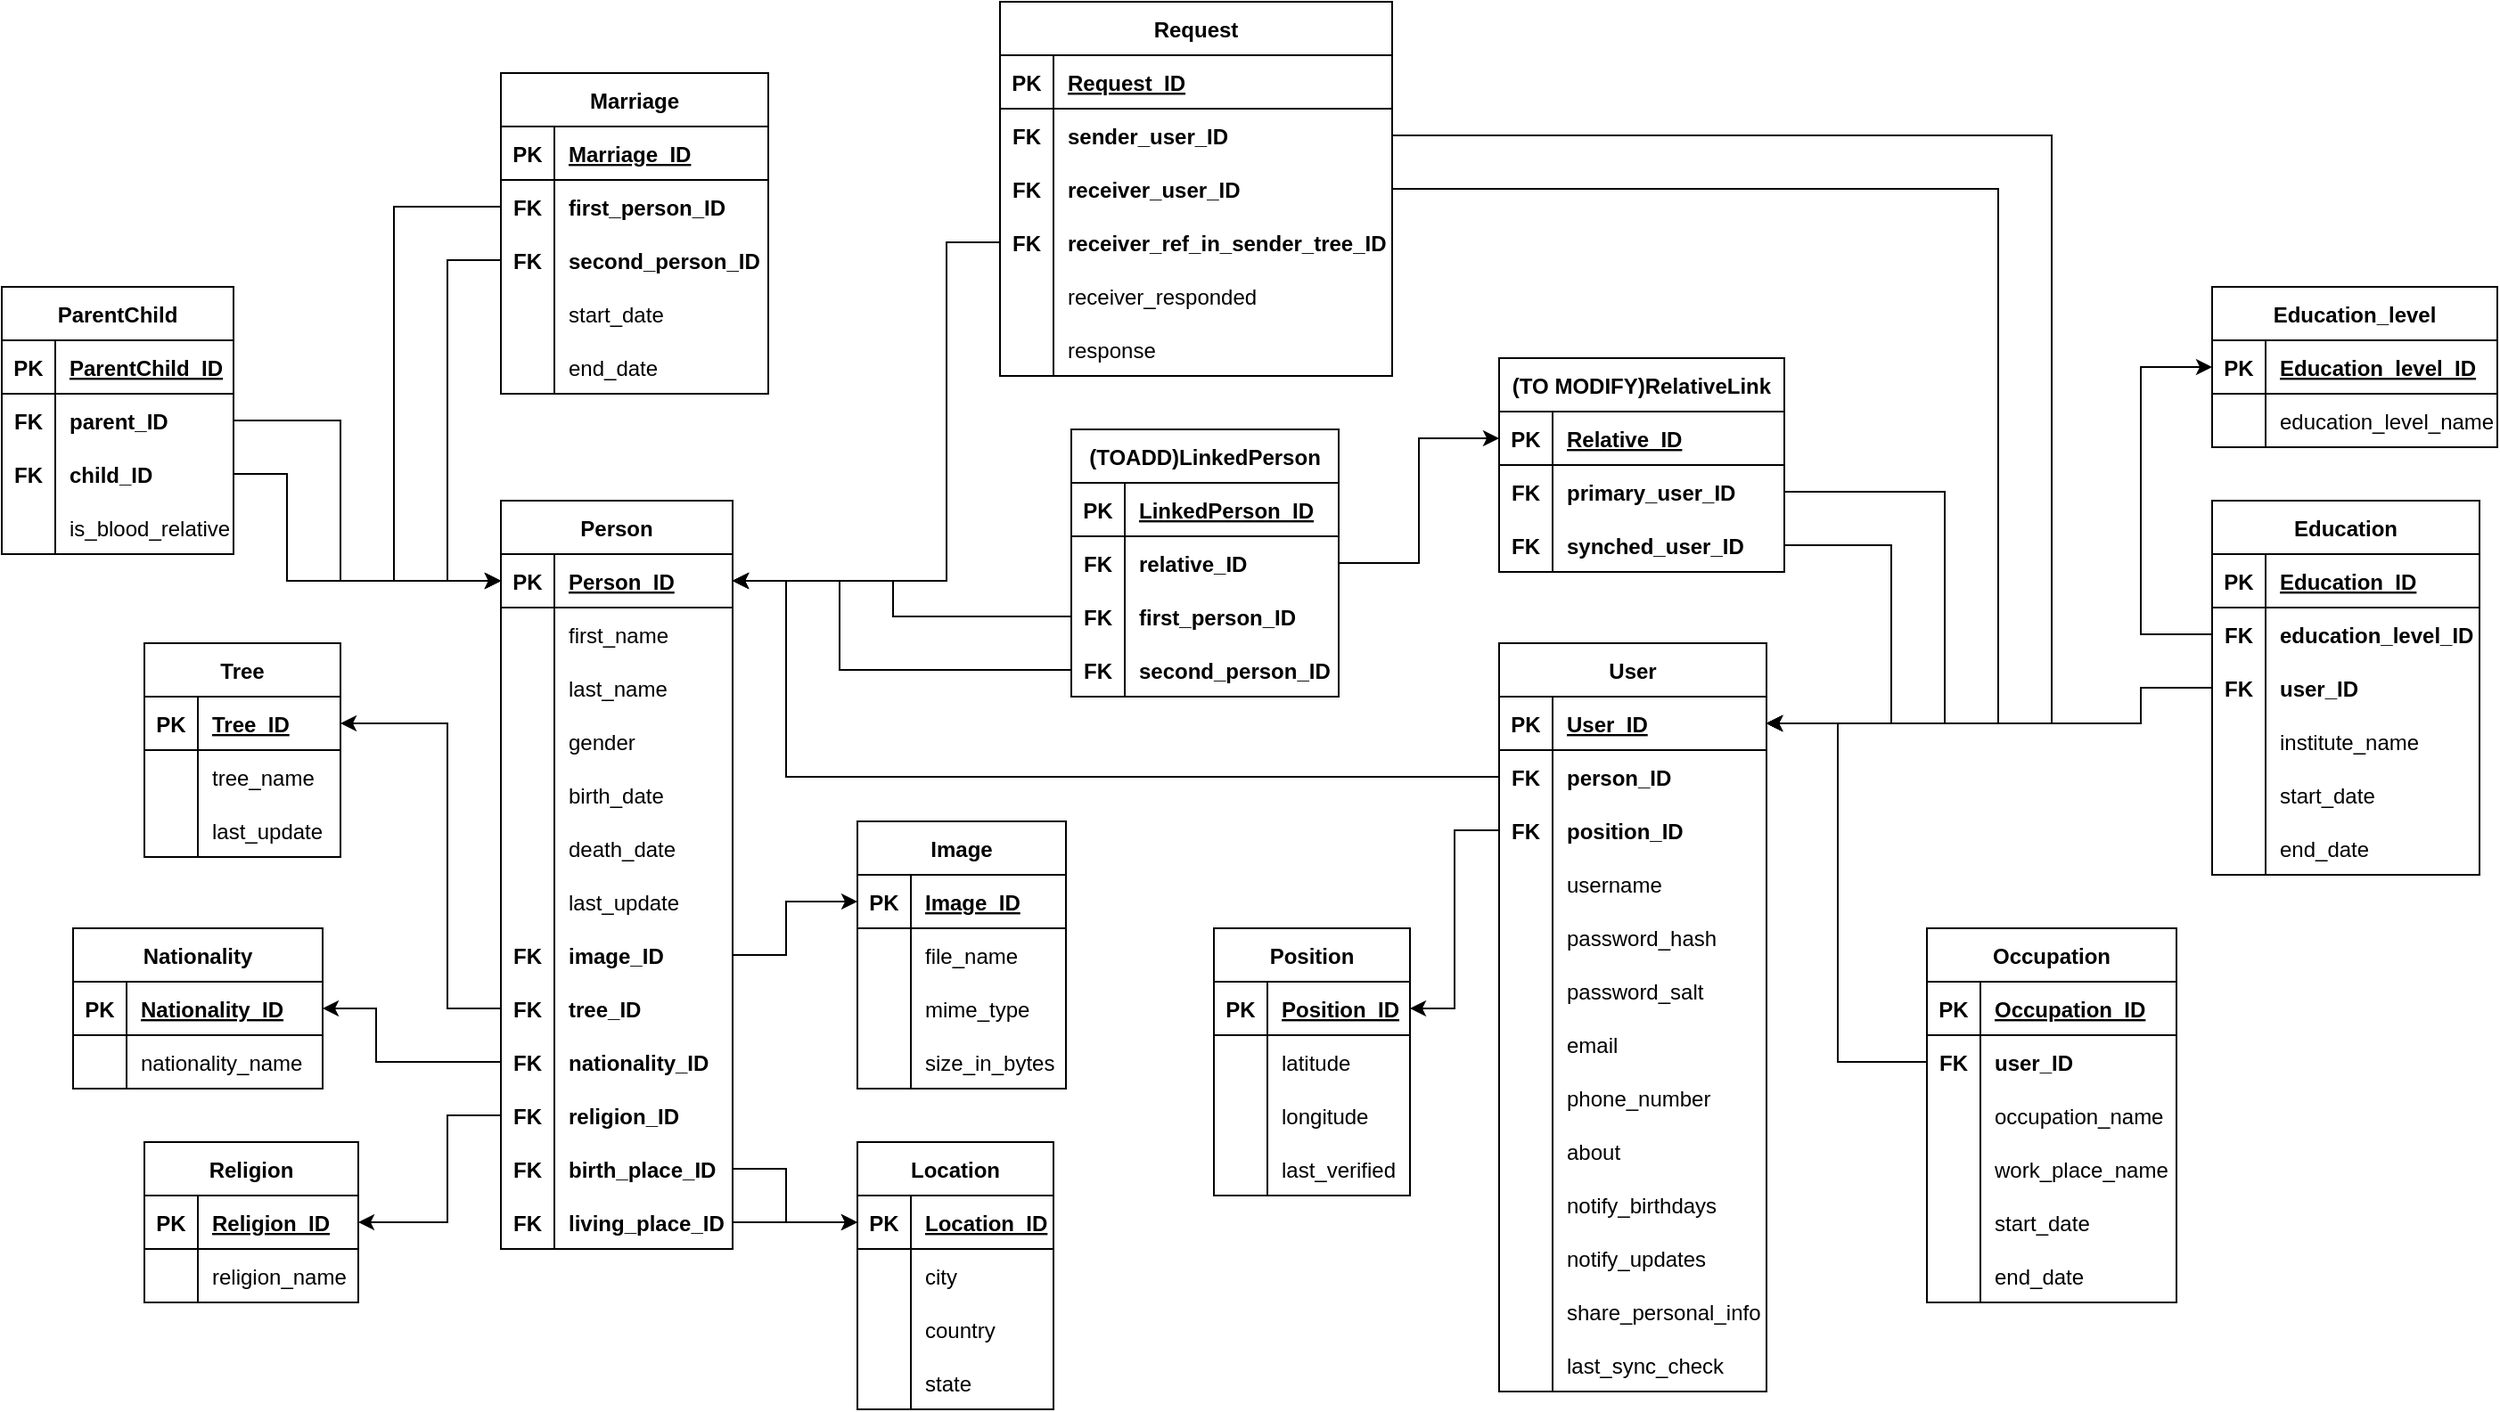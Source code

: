 <mxfile version="17.4.5" type="device"><diagram id="Pc9cE7sEAGiaol2-gb4M" name="Page-1"><mxGraphModel dx="1422" dy="762" grid="1" gridSize="10" guides="1" tooltips="1" connect="1" arrows="1" fold="1" page="1" pageScale="1" pageWidth="827" pageHeight="1169" math="0" shadow="0"><root><mxCell id="0"/><mxCell id="1" parent="0"/><mxCell id="31TON-DF2IL3niw4yVgP-1" value="Person" style="shape=table;startSize=30;container=1;collapsible=1;childLayout=tableLayout;fixedRows=1;rowLines=0;fontStyle=1;align=center;resizeLast=1;" parent="1" vertex="1"><mxGeometry x="320" y="640" width="130" height="420" as="geometry"/></mxCell><mxCell id="31TON-DF2IL3niw4yVgP-2" value="" style="shape=partialRectangle;collapsible=0;dropTarget=0;pointerEvents=0;fillColor=none;top=0;left=0;bottom=1;right=0;points=[[0,0.5],[1,0.5]];portConstraint=eastwest;" parent="31TON-DF2IL3niw4yVgP-1" vertex="1"><mxGeometry y="30" width="130" height="30" as="geometry"/></mxCell><mxCell id="31TON-DF2IL3niw4yVgP-3" value="PK" style="shape=partialRectangle;connectable=0;fillColor=none;top=0;left=0;bottom=0;right=0;fontStyle=1;overflow=hidden;" parent="31TON-DF2IL3niw4yVgP-2" vertex="1"><mxGeometry width="30" height="30" as="geometry"><mxRectangle width="30" height="30" as="alternateBounds"/></mxGeometry></mxCell><mxCell id="31TON-DF2IL3niw4yVgP-4" value="Person_ID" style="shape=partialRectangle;connectable=0;fillColor=none;top=0;left=0;bottom=0;right=0;align=left;spacingLeft=6;fontStyle=5;overflow=hidden;" parent="31TON-DF2IL3niw4yVgP-2" vertex="1"><mxGeometry x="30" width="100" height="30" as="geometry"><mxRectangle width="100" height="30" as="alternateBounds"/></mxGeometry></mxCell><mxCell id="ro3Fa6Y3wbgPIC0PQVV5-14" value="" style="shape=partialRectangle;collapsible=0;dropTarget=0;pointerEvents=0;fillColor=none;top=0;left=0;bottom=0;right=0;points=[[0,0.5],[1,0.5]];portConstraint=eastwest;" parent="31TON-DF2IL3niw4yVgP-1" vertex="1"><mxGeometry y="60" width="130" height="30" as="geometry"/></mxCell><mxCell id="ro3Fa6Y3wbgPIC0PQVV5-15" value="" style="shape=partialRectangle;connectable=0;fillColor=none;top=0;left=0;bottom=0;right=0;editable=1;overflow=hidden;" parent="ro3Fa6Y3wbgPIC0PQVV5-14" vertex="1"><mxGeometry width="30" height="30" as="geometry"><mxRectangle width="30" height="30" as="alternateBounds"/></mxGeometry></mxCell><mxCell id="ro3Fa6Y3wbgPIC0PQVV5-16" value="first_name" style="shape=partialRectangle;connectable=0;fillColor=none;top=0;left=0;bottom=0;right=0;align=left;spacingLeft=6;overflow=hidden;" parent="ro3Fa6Y3wbgPIC0PQVV5-14" vertex="1"><mxGeometry x="30" width="100" height="30" as="geometry"><mxRectangle width="100" height="30" as="alternateBounds"/></mxGeometry></mxCell><mxCell id="31TON-DF2IL3niw4yVgP-8" value="" style="shape=partialRectangle;collapsible=0;dropTarget=0;pointerEvents=0;fillColor=none;top=0;left=0;bottom=0;right=0;points=[[0,0.5],[1,0.5]];portConstraint=eastwest;" parent="31TON-DF2IL3niw4yVgP-1" vertex="1"><mxGeometry y="90" width="130" height="30" as="geometry"/></mxCell><mxCell id="31TON-DF2IL3niw4yVgP-9" value="" style="shape=partialRectangle;connectable=0;fillColor=none;top=0;left=0;bottom=0;right=0;editable=1;overflow=hidden;" parent="31TON-DF2IL3niw4yVgP-8" vertex="1"><mxGeometry width="30" height="30" as="geometry"><mxRectangle width="30" height="30" as="alternateBounds"/></mxGeometry></mxCell><mxCell id="31TON-DF2IL3niw4yVgP-10" value="last_name" style="shape=partialRectangle;connectable=0;fillColor=none;top=0;left=0;bottom=0;right=0;align=left;spacingLeft=6;overflow=hidden;" parent="31TON-DF2IL3niw4yVgP-8" vertex="1"><mxGeometry x="30" width="100" height="30" as="geometry"><mxRectangle width="100" height="30" as="alternateBounds"/></mxGeometry></mxCell><mxCell id="31TON-DF2IL3niw4yVgP-74" value="" style="shape=partialRectangle;collapsible=0;dropTarget=0;pointerEvents=0;fillColor=none;top=0;left=0;bottom=0;right=0;points=[[0,0.5],[1,0.5]];portConstraint=eastwest;" parent="31TON-DF2IL3niw4yVgP-1" vertex="1"><mxGeometry y="120" width="130" height="30" as="geometry"/></mxCell><mxCell id="31TON-DF2IL3niw4yVgP-75" value="" style="shape=partialRectangle;connectable=0;fillColor=none;top=0;left=0;bottom=0;right=0;editable=1;overflow=hidden;fontStyle=0" parent="31TON-DF2IL3niw4yVgP-74" vertex="1"><mxGeometry width="30" height="30" as="geometry"><mxRectangle width="30" height="30" as="alternateBounds"/></mxGeometry></mxCell><mxCell id="31TON-DF2IL3niw4yVgP-76" value="gender" style="shape=partialRectangle;connectable=0;fillColor=none;top=0;left=0;bottom=0;right=0;align=left;spacingLeft=6;overflow=hidden;fontStyle=0" parent="31TON-DF2IL3niw4yVgP-74" vertex="1"><mxGeometry x="30" width="100" height="30" as="geometry"><mxRectangle width="100" height="30" as="alternateBounds"/></mxGeometry></mxCell><mxCell id="31TON-DF2IL3niw4yVgP-11" value="" style="shape=partialRectangle;collapsible=0;dropTarget=0;pointerEvents=0;fillColor=none;top=0;left=0;bottom=0;right=0;points=[[0,0.5],[1,0.5]];portConstraint=eastwest;" parent="31TON-DF2IL3niw4yVgP-1" vertex="1"><mxGeometry y="150" width="130" height="30" as="geometry"/></mxCell><mxCell id="31TON-DF2IL3niw4yVgP-12" value="" style="shape=partialRectangle;connectable=0;fillColor=none;top=0;left=0;bottom=0;right=0;editable=1;overflow=hidden;" parent="31TON-DF2IL3niw4yVgP-11" vertex="1"><mxGeometry width="30" height="30" as="geometry"><mxRectangle width="30" height="30" as="alternateBounds"/></mxGeometry></mxCell><mxCell id="31TON-DF2IL3niw4yVgP-13" value="birth_date" style="shape=partialRectangle;connectable=0;fillColor=none;top=0;left=0;bottom=0;right=0;align=left;spacingLeft=6;overflow=hidden;" parent="31TON-DF2IL3niw4yVgP-11" vertex="1"><mxGeometry x="30" width="100" height="30" as="geometry"><mxRectangle width="100" height="30" as="alternateBounds"/></mxGeometry></mxCell><mxCell id="31TON-DF2IL3niw4yVgP-34" value="" style="shape=partialRectangle;collapsible=0;dropTarget=0;pointerEvents=0;fillColor=none;top=0;left=0;bottom=0;right=0;points=[[0,0.5],[1,0.5]];portConstraint=eastwest;" parent="31TON-DF2IL3niw4yVgP-1" vertex="1"><mxGeometry y="180" width="130" height="30" as="geometry"/></mxCell><mxCell id="31TON-DF2IL3niw4yVgP-35" value="" style="shape=partialRectangle;connectable=0;fillColor=none;top=0;left=0;bottom=0;right=0;editable=1;overflow=hidden;" parent="31TON-DF2IL3niw4yVgP-34" vertex="1"><mxGeometry width="30" height="30" as="geometry"><mxRectangle width="30" height="30" as="alternateBounds"/></mxGeometry></mxCell><mxCell id="31TON-DF2IL3niw4yVgP-36" value="death_date" style="shape=partialRectangle;connectable=0;fillColor=none;top=0;left=0;bottom=0;right=0;align=left;spacingLeft=6;overflow=hidden;" parent="31TON-DF2IL3niw4yVgP-34" vertex="1"><mxGeometry x="30" width="100" height="30" as="geometry"><mxRectangle width="100" height="30" as="alternateBounds"/></mxGeometry></mxCell><mxCell id="cWGuFHNb6JGiyHFwsmmX-46" value="" style="shape=partialRectangle;collapsible=0;dropTarget=0;pointerEvents=0;fillColor=none;top=0;left=0;bottom=0;right=0;points=[[0,0.5],[1,0.5]];portConstraint=eastwest;" parent="31TON-DF2IL3niw4yVgP-1" vertex="1"><mxGeometry y="210" width="130" height="30" as="geometry"/></mxCell><mxCell id="cWGuFHNb6JGiyHFwsmmX-47" value="" style="shape=partialRectangle;connectable=0;fillColor=none;top=0;left=0;bottom=0;right=0;editable=1;overflow=hidden;" parent="cWGuFHNb6JGiyHFwsmmX-46" vertex="1"><mxGeometry width="30" height="30" as="geometry"><mxRectangle width="30" height="30" as="alternateBounds"/></mxGeometry></mxCell><mxCell id="cWGuFHNb6JGiyHFwsmmX-48" value="last_update" style="shape=partialRectangle;connectable=0;fillColor=none;top=0;left=0;bottom=0;right=0;align=left;spacingLeft=6;overflow=hidden;" parent="cWGuFHNb6JGiyHFwsmmX-46" vertex="1"><mxGeometry x="30" width="100" height="30" as="geometry"><mxRectangle width="100" height="30" as="alternateBounds"/></mxGeometry></mxCell><mxCell id="gJKlA98DnDnGf3fS5ETK-15" value="" style="shape=partialRectangle;collapsible=0;dropTarget=0;pointerEvents=0;fillColor=none;top=0;left=0;bottom=0;right=0;points=[[0,0.5],[1,0.5]];portConstraint=eastwest;" parent="31TON-DF2IL3niw4yVgP-1" vertex="1"><mxGeometry y="240" width="130" height="30" as="geometry"/></mxCell><mxCell id="gJKlA98DnDnGf3fS5ETK-16" value="FK" style="shape=partialRectangle;connectable=0;fillColor=none;top=0;left=0;bottom=0;right=0;editable=1;overflow=hidden;fontStyle=1" parent="gJKlA98DnDnGf3fS5ETK-15" vertex="1"><mxGeometry width="30" height="30" as="geometry"><mxRectangle width="30" height="30" as="alternateBounds"/></mxGeometry></mxCell><mxCell id="gJKlA98DnDnGf3fS5ETK-17" value="image_ID" style="shape=partialRectangle;connectable=0;fillColor=none;top=0;left=0;bottom=0;right=0;align=left;spacingLeft=6;overflow=hidden;fontStyle=1" parent="gJKlA98DnDnGf3fS5ETK-15" vertex="1"><mxGeometry x="30" width="100" height="30" as="geometry"><mxRectangle width="100" height="30" as="alternateBounds"/></mxGeometry></mxCell><mxCell id="31TON-DF2IL3niw4yVgP-43" value="" style="shape=partialRectangle;collapsible=0;dropTarget=0;pointerEvents=0;fillColor=none;top=0;left=0;bottom=0;right=0;points=[[0,0.5],[1,0.5]];portConstraint=eastwest;fontStyle=1" parent="31TON-DF2IL3niw4yVgP-1" vertex="1"><mxGeometry y="270" width="130" height="30" as="geometry"/></mxCell><mxCell id="31TON-DF2IL3niw4yVgP-44" value="FK" style="shape=partialRectangle;connectable=0;fillColor=none;top=0;left=0;bottom=0;right=0;editable=1;overflow=hidden;fontStyle=1" parent="31TON-DF2IL3niw4yVgP-43" vertex="1"><mxGeometry width="30" height="30" as="geometry"><mxRectangle width="30" height="30" as="alternateBounds"/></mxGeometry></mxCell><mxCell id="31TON-DF2IL3niw4yVgP-45" value="tree_ID" style="shape=partialRectangle;connectable=0;fillColor=none;top=0;left=0;bottom=0;right=0;align=left;spacingLeft=6;overflow=hidden;fontStyle=1" parent="31TON-DF2IL3niw4yVgP-43" vertex="1"><mxGeometry x="30" width="100" height="30" as="geometry"><mxRectangle width="100" height="30" as="alternateBounds"/></mxGeometry></mxCell><mxCell id="31TON-DF2IL3niw4yVgP-230" value="" style="shape=partialRectangle;collapsible=0;dropTarget=0;pointerEvents=0;fillColor=none;top=0;left=0;bottom=0;right=0;points=[[0,0.5],[1,0.5]];portConstraint=eastwest;" parent="31TON-DF2IL3niw4yVgP-1" vertex="1"><mxGeometry y="300" width="130" height="30" as="geometry"/></mxCell><mxCell id="31TON-DF2IL3niw4yVgP-231" value="FK" style="shape=partialRectangle;connectable=0;fillColor=none;top=0;left=0;bottom=0;right=0;editable=1;overflow=hidden;fontStyle=1" parent="31TON-DF2IL3niw4yVgP-230" vertex="1"><mxGeometry width="30" height="30" as="geometry"><mxRectangle width="30" height="30" as="alternateBounds"/></mxGeometry></mxCell><mxCell id="31TON-DF2IL3niw4yVgP-232" value="nationality_ID" style="shape=partialRectangle;connectable=0;fillColor=none;top=0;left=0;bottom=0;right=0;align=left;spacingLeft=6;overflow=hidden;fontStyle=1" parent="31TON-DF2IL3niw4yVgP-230" vertex="1"><mxGeometry x="30" width="100" height="30" as="geometry"><mxRectangle width="100" height="30" as="alternateBounds"/></mxGeometry></mxCell><mxCell id="31TON-DF2IL3niw4yVgP-176" value="" style="shape=partialRectangle;collapsible=0;dropTarget=0;pointerEvents=0;fillColor=none;top=0;left=0;bottom=0;right=0;points=[[0,0.5],[1,0.5]];portConstraint=eastwest;" parent="31TON-DF2IL3niw4yVgP-1" vertex="1"><mxGeometry y="330" width="130" height="30" as="geometry"/></mxCell><mxCell id="31TON-DF2IL3niw4yVgP-177" value="FK" style="shape=partialRectangle;connectable=0;fillColor=none;top=0;left=0;bottom=0;right=0;editable=1;overflow=hidden;fontStyle=1" parent="31TON-DF2IL3niw4yVgP-176" vertex="1"><mxGeometry width="30" height="30" as="geometry"><mxRectangle width="30" height="30" as="alternateBounds"/></mxGeometry></mxCell><mxCell id="31TON-DF2IL3niw4yVgP-178" value="religion_ID" style="shape=partialRectangle;connectable=0;fillColor=none;top=0;left=0;bottom=0;right=0;align=left;spacingLeft=6;overflow=hidden;fontStyle=1" parent="31TON-DF2IL3niw4yVgP-176" vertex="1"><mxGeometry x="30" width="100" height="30" as="geometry"><mxRectangle width="100" height="30" as="alternateBounds"/></mxGeometry></mxCell><mxCell id="31TON-DF2IL3niw4yVgP-31" value="" style="shape=partialRectangle;collapsible=0;dropTarget=0;pointerEvents=0;fillColor=none;top=0;left=0;bottom=0;right=0;points=[[0,0.5],[1,0.5]];portConstraint=eastwest;" parent="31TON-DF2IL3niw4yVgP-1" vertex="1"><mxGeometry y="360" width="130" height="30" as="geometry"/></mxCell><mxCell id="31TON-DF2IL3niw4yVgP-32" value="FK" style="shape=partialRectangle;connectable=0;fillColor=none;top=0;left=0;bottom=0;right=0;editable=1;overflow=hidden;fontStyle=1" parent="31TON-DF2IL3niw4yVgP-31" vertex="1"><mxGeometry width="30" height="30" as="geometry"><mxRectangle width="30" height="30" as="alternateBounds"/></mxGeometry></mxCell><mxCell id="31TON-DF2IL3niw4yVgP-33" value="birth_place_ID" style="shape=partialRectangle;connectable=0;fillColor=none;top=0;left=0;bottom=0;right=0;align=left;spacingLeft=6;overflow=hidden;fontStyle=1" parent="31TON-DF2IL3niw4yVgP-31" vertex="1"><mxGeometry x="30" width="100" height="30" as="geometry"><mxRectangle width="100" height="30" as="alternateBounds"/></mxGeometry></mxCell><mxCell id="31TON-DF2IL3niw4yVgP-243" value="" style="shape=partialRectangle;collapsible=0;dropTarget=0;pointerEvents=0;fillColor=none;top=0;left=0;bottom=0;right=0;points=[[0,0.5],[1,0.5]];portConstraint=eastwest;" parent="31TON-DF2IL3niw4yVgP-1" vertex="1"><mxGeometry y="390" width="130" height="30" as="geometry"/></mxCell><mxCell id="31TON-DF2IL3niw4yVgP-244" value="FK" style="shape=partialRectangle;connectable=0;fillColor=none;top=0;left=0;bottom=0;right=0;editable=1;overflow=hidden;fontStyle=1" parent="31TON-DF2IL3niw4yVgP-243" vertex="1"><mxGeometry width="30" height="30" as="geometry"><mxRectangle width="30" height="30" as="alternateBounds"/></mxGeometry></mxCell><mxCell id="31TON-DF2IL3niw4yVgP-245" value="living_place_ID" style="shape=partialRectangle;connectable=0;fillColor=none;top=0;left=0;bottom=0;right=0;align=left;spacingLeft=6;overflow=hidden;fontStyle=1" parent="31TON-DF2IL3niw4yVgP-243" vertex="1"><mxGeometry x="30" width="100" height="30" as="geometry"><mxRectangle width="100" height="30" as="alternateBounds"/></mxGeometry></mxCell><mxCell id="31TON-DF2IL3niw4yVgP-77" style="edgeStyle=orthogonalEdgeStyle;rounded=0;orthogonalLoop=1;jettySize=auto;html=1;exitX=0;exitY=0.5;exitDx=0;exitDy=0;entryX=0;entryY=0.5;entryDx=0;entryDy=0;" parent="1" source="31TON-DF2IL3niw4yVgP-71" target="31TON-DF2IL3niw4yVgP-2" edge="1"><mxGeometry relative="1" as="geometry"><Array as="points"><mxPoint x="290" y="505"/><mxPoint x="290" y="685"/></Array></mxGeometry></mxCell><mxCell id="31TON-DF2IL3niw4yVgP-78" style="edgeStyle=orthogonalEdgeStyle;rounded=0;orthogonalLoop=1;jettySize=auto;html=1;exitX=0;exitY=0.5;exitDx=0;exitDy=0;entryX=0;entryY=0.5;entryDx=0;entryDy=0;" parent="1" source="31TON-DF2IL3niw4yVgP-50" target="31TON-DF2IL3niw4yVgP-2" edge="1"><mxGeometry relative="1" as="geometry"><Array as="points"><mxPoint x="260" y="475"/><mxPoint x="260" y="685"/></Array></mxGeometry></mxCell><mxCell id="31TON-DF2IL3niw4yVgP-80" value="Marriage" style="shape=table;startSize=30;container=1;collapsible=1;childLayout=tableLayout;fixedRows=1;rowLines=0;fontStyle=1;align=center;resizeLast=1;" parent="1" vertex="1"><mxGeometry x="320" y="400" width="150" height="180" as="geometry"/></mxCell><mxCell id="31TON-DF2IL3niw4yVgP-81" value="" style="shape=partialRectangle;collapsible=0;dropTarget=0;pointerEvents=0;fillColor=none;top=0;left=0;bottom=1;right=0;points=[[0,0.5],[1,0.5]];portConstraint=eastwest;" parent="31TON-DF2IL3niw4yVgP-80" vertex="1"><mxGeometry y="30" width="150" height="30" as="geometry"/></mxCell><mxCell id="31TON-DF2IL3niw4yVgP-82" value="PK" style="shape=partialRectangle;connectable=0;fillColor=none;top=0;left=0;bottom=0;right=0;fontStyle=1;overflow=hidden;" parent="31TON-DF2IL3niw4yVgP-81" vertex="1"><mxGeometry width="30" height="30" as="geometry"><mxRectangle width="30" height="30" as="alternateBounds"/></mxGeometry></mxCell><mxCell id="31TON-DF2IL3niw4yVgP-83" value="Marriage_ID" style="shape=partialRectangle;connectable=0;fillColor=none;top=0;left=0;bottom=0;right=0;align=left;spacingLeft=6;fontStyle=5;overflow=hidden;" parent="31TON-DF2IL3niw4yVgP-81" vertex="1"><mxGeometry x="30" width="120" height="30" as="geometry"><mxRectangle width="120" height="30" as="alternateBounds"/></mxGeometry></mxCell><mxCell id="31TON-DF2IL3niw4yVgP-50" value="" style="shape=partialRectangle;collapsible=0;dropTarget=0;pointerEvents=0;fillColor=none;top=0;left=0;bottom=0;right=0;points=[[0,0.5],[1,0.5]];portConstraint=eastwest;fontStyle=1" parent="31TON-DF2IL3niw4yVgP-80" vertex="1"><mxGeometry y="60" width="150" height="30" as="geometry"/></mxCell><mxCell id="31TON-DF2IL3niw4yVgP-51" value="FK" style="shape=partialRectangle;connectable=0;fillColor=none;top=0;left=0;bottom=0;right=0;editable=1;overflow=hidden;fontStyle=1" parent="31TON-DF2IL3niw4yVgP-50" vertex="1"><mxGeometry width="30" height="30" as="geometry"><mxRectangle width="30" height="30" as="alternateBounds"/></mxGeometry></mxCell><mxCell id="31TON-DF2IL3niw4yVgP-52" value="first_person_ID" style="shape=partialRectangle;connectable=0;fillColor=none;top=0;left=0;bottom=0;right=0;align=left;spacingLeft=6;overflow=hidden;fontStyle=1" parent="31TON-DF2IL3niw4yVgP-50" vertex="1"><mxGeometry x="30" width="120" height="30" as="geometry"><mxRectangle width="120" height="30" as="alternateBounds"/></mxGeometry></mxCell><mxCell id="31TON-DF2IL3niw4yVgP-71" value="" style="shape=partialRectangle;collapsible=0;dropTarget=0;pointerEvents=0;fillColor=none;top=0;left=0;bottom=0;right=0;points=[[0,0.5],[1,0.5]];portConstraint=eastwest;fontStyle=1" parent="31TON-DF2IL3niw4yVgP-80" vertex="1"><mxGeometry y="90" width="150" height="30" as="geometry"/></mxCell><mxCell id="31TON-DF2IL3niw4yVgP-72" value="FK" style="shape=partialRectangle;connectable=0;fillColor=none;top=0;left=0;bottom=0;right=0;editable=1;overflow=hidden;fontStyle=1" parent="31TON-DF2IL3niw4yVgP-71" vertex="1"><mxGeometry width="30" height="30" as="geometry"><mxRectangle width="30" height="30" as="alternateBounds"/></mxGeometry></mxCell><mxCell id="31TON-DF2IL3niw4yVgP-73" value="second_person_ID" style="shape=partialRectangle;connectable=0;fillColor=none;top=0;left=0;bottom=0;right=0;align=left;spacingLeft=6;overflow=hidden;fontStyle=1" parent="31TON-DF2IL3niw4yVgP-71" vertex="1"><mxGeometry x="30" width="120" height="30" as="geometry"><mxRectangle width="120" height="30" as="alternateBounds"/></mxGeometry></mxCell><mxCell id="31TON-DF2IL3niw4yVgP-90" value="" style="shape=partialRectangle;collapsible=0;dropTarget=0;pointerEvents=0;fillColor=none;top=0;left=0;bottom=0;right=0;points=[[0,0.5],[1,0.5]];portConstraint=eastwest;" parent="31TON-DF2IL3niw4yVgP-80" vertex="1"><mxGeometry y="120" width="150" height="30" as="geometry"/></mxCell><mxCell id="31TON-DF2IL3niw4yVgP-91" value="" style="shape=partialRectangle;connectable=0;fillColor=none;top=0;left=0;bottom=0;right=0;editable=1;overflow=hidden;" parent="31TON-DF2IL3niw4yVgP-90" vertex="1"><mxGeometry width="30" height="30" as="geometry"><mxRectangle width="30" height="30" as="alternateBounds"/></mxGeometry></mxCell><mxCell id="31TON-DF2IL3niw4yVgP-92" value="start_date" style="shape=partialRectangle;connectable=0;fillColor=none;top=0;left=0;bottom=0;right=0;align=left;spacingLeft=6;overflow=hidden;" parent="31TON-DF2IL3niw4yVgP-90" vertex="1"><mxGeometry x="30" width="120" height="30" as="geometry"><mxRectangle width="120" height="30" as="alternateBounds"/></mxGeometry></mxCell><mxCell id="31TON-DF2IL3niw4yVgP-93" value="" style="shape=partialRectangle;collapsible=0;dropTarget=0;pointerEvents=0;fillColor=none;top=0;left=0;bottom=0;right=0;points=[[0,0.5],[1,0.5]];portConstraint=eastwest;" parent="31TON-DF2IL3niw4yVgP-80" vertex="1"><mxGeometry y="150" width="150" height="30" as="geometry"/></mxCell><mxCell id="31TON-DF2IL3niw4yVgP-94" value="" style="shape=partialRectangle;connectable=0;fillColor=none;top=0;left=0;bottom=0;right=0;editable=1;overflow=hidden;" parent="31TON-DF2IL3niw4yVgP-93" vertex="1"><mxGeometry width="30" height="30" as="geometry"><mxRectangle width="30" height="30" as="alternateBounds"/></mxGeometry></mxCell><mxCell id="31TON-DF2IL3niw4yVgP-95" value="end_date" style="shape=partialRectangle;connectable=0;fillColor=none;top=0;left=0;bottom=0;right=0;align=left;spacingLeft=6;overflow=hidden;" parent="31TON-DF2IL3niw4yVgP-93" vertex="1"><mxGeometry x="30" width="120" height="30" as="geometry"><mxRectangle width="120" height="30" as="alternateBounds"/></mxGeometry></mxCell><mxCell id="31TON-DF2IL3niw4yVgP-129" value="(TO MODIFY)RelativeLink" style="shape=table;startSize=30;container=1;collapsible=1;childLayout=tableLayout;fixedRows=1;rowLines=0;fontStyle=1;align=center;resizeLast=1;" parent="1" vertex="1"><mxGeometry x="880" y="560" width="160" height="120" as="geometry"/></mxCell><mxCell id="31TON-DF2IL3niw4yVgP-130" value="" style="shape=partialRectangle;collapsible=0;dropTarget=0;pointerEvents=0;fillColor=none;top=0;left=0;bottom=1;right=0;points=[[0,0.5],[1,0.5]];portConstraint=eastwest;" parent="31TON-DF2IL3niw4yVgP-129" vertex="1"><mxGeometry y="30" width="160" height="30" as="geometry"/></mxCell><mxCell id="31TON-DF2IL3niw4yVgP-131" value="PK" style="shape=partialRectangle;connectable=0;fillColor=none;top=0;left=0;bottom=0;right=0;fontStyle=1;overflow=hidden;" parent="31TON-DF2IL3niw4yVgP-130" vertex="1"><mxGeometry width="30" height="30" as="geometry"><mxRectangle width="30" height="30" as="alternateBounds"/></mxGeometry></mxCell><mxCell id="31TON-DF2IL3niw4yVgP-132" value="Relative_ID" style="shape=partialRectangle;connectable=0;fillColor=none;top=0;left=0;bottom=0;right=0;align=left;spacingLeft=6;fontStyle=5;overflow=hidden;" parent="31TON-DF2IL3niw4yVgP-130" vertex="1"><mxGeometry x="30" width="130" height="30" as="geometry"><mxRectangle width="130" height="30" as="alternateBounds"/></mxGeometry></mxCell><mxCell id="31TON-DF2IL3niw4yVgP-133" value="" style="shape=partialRectangle;collapsible=0;dropTarget=0;pointerEvents=0;fillColor=none;top=0;left=0;bottom=0;right=0;points=[[0,0.5],[1,0.5]];portConstraint=eastwest;fontStyle=1" parent="31TON-DF2IL3niw4yVgP-129" vertex="1"><mxGeometry y="60" width="160" height="30" as="geometry"/></mxCell><mxCell id="31TON-DF2IL3niw4yVgP-134" value="FK" style="shape=partialRectangle;connectable=0;fillColor=none;top=0;left=0;bottom=0;right=0;editable=1;overflow=hidden;fontStyle=1" parent="31TON-DF2IL3niw4yVgP-133" vertex="1"><mxGeometry width="30" height="30" as="geometry"><mxRectangle width="30" height="30" as="alternateBounds"/></mxGeometry></mxCell><mxCell id="31TON-DF2IL3niw4yVgP-135" value="primary_user_ID" style="shape=partialRectangle;connectable=0;fillColor=none;top=0;left=0;bottom=0;right=0;align=left;spacingLeft=6;overflow=hidden;fontStyle=1" parent="31TON-DF2IL3niw4yVgP-133" vertex="1"><mxGeometry x="30" width="130" height="30" as="geometry"><mxRectangle width="130" height="30" as="alternateBounds"/></mxGeometry></mxCell><mxCell id="31TON-DF2IL3niw4yVgP-157" value="" style="shape=partialRectangle;collapsible=0;dropTarget=0;pointerEvents=0;fillColor=none;top=0;left=0;bottom=0;right=0;points=[[0,0.5],[1,0.5]];portConstraint=eastwest;fontStyle=1" parent="31TON-DF2IL3niw4yVgP-129" vertex="1"><mxGeometry y="90" width="160" height="30" as="geometry"/></mxCell><mxCell id="31TON-DF2IL3niw4yVgP-158" value="FK" style="shape=partialRectangle;connectable=0;fillColor=none;top=0;left=0;bottom=0;right=0;editable=1;overflow=hidden;fontStyle=1" parent="31TON-DF2IL3niw4yVgP-157" vertex="1"><mxGeometry width="30" height="30" as="geometry"><mxRectangle width="30" height="30" as="alternateBounds"/></mxGeometry></mxCell><mxCell id="31TON-DF2IL3niw4yVgP-159" value="synched_user_ID" style="shape=partialRectangle;connectable=0;fillColor=none;top=0;left=0;bottom=0;right=0;align=left;spacingLeft=6;overflow=hidden;fontStyle=1" parent="31TON-DF2IL3niw4yVgP-157" vertex="1"><mxGeometry x="30" width="130" height="30" as="geometry"><mxRectangle width="130" height="30" as="alternateBounds"/></mxGeometry></mxCell><mxCell id="31TON-DF2IL3niw4yVgP-166" value="User" style="shape=table;startSize=30;container=1;collapsible=1;childLayout=tableLayout;fixedRows=1;rowLines=0;fontStyle=1;align=center;resizeLast=1;" parent="1" vertex="1"><mxGeometry x="880" y="720" width="150" height="420" as="geometry"/></mxCell><mxCell id="31TON-DF2IL3niw4yVgP-167" value="" style="shape=partialRectangle;collapsible=0;dropTarget=0;pointerEvents=0;fillColor=none;top=0;left=0;bottom=1;right=0;points=[[0,0.5],[1,0.5]];portConstraint=eastwest;" parent="31TON-DF2IL3niw4yVgP-166" vertex="1"><mxGeometry y="30" width="150" height="30" as="geometry"/></mxCell><mxCell id="31TON-DF2IL3niw4yVgP-168" value="PK" style="shape=partialRectangle;connectable=0;fillColor=none;top=0;left=0;bottom=0;right=0;fontStyle=1;overflow=hidden;" parent="31TON-DF2IL3niw4yVgP-167" vertex="1"><mxGeometry width="30" height="30" as="geometry"><mxRectangle width="30" height="30" as="alternateBounds"/></mxGeometry></mxCell><mxCell id="31TON-DF2IL3niw4yVgP-169" value="User_ID" style="shape=partialRectangle;connectable=0;fillColor=none;top=0;left=0;bottom=0;right=0;align=left;spacingLeft=6;fontStyle=5;overflow=hidden;" parent="31TON-DF2IL3niw4yVgP-167" vertex="1"><mxGeometry x="30" width="120" height="30" as="geometry"><mxRectangle width="120" height="30" as="alternateBounds"/></mxGeometry></mxCell><mxCell id="31TON-DF2IL3niw4yVgP-170" value="" style="shape=partialRectangle;collapsible=0;dropTarget=0;pointerEvents=0;fillColor=none;top=0;left=0;bottom=0;right=0;points=[[0,0.5],[1,0.5]];portConstraint=eastwest;fontStyle=1" parent="31TON-DF2IL3niw4yVgP-166" vertex="1"><mxGeometry y="60" width="150" height="30" as="geometry"/></mxCell><mxCell id="31TON-DF2IL3niw4yVgP-171" value="FK" style="shape=partialRectangle;connectable=0;fillColor=none;top=0;left=0;bottom=0;right=0;editable=1;overflow=hidden;fontStyle=1" parent="31TON-DF2IL3niw4yVgP-170" vertex="1"><mxGeometry width="30" height="30" as="geometry"><mxRectangle width="30" height="30" as="alternateBounds"/></mxGeometry></mxCell><mxCell id="31TON-DF2IL3niw4yVgP-172" value="person_ID" style="shape=partialRectangle;connectable=0;fillColor=none;top=0;left=0;bottom=0;right=0;align=left;spacingLeft=6;overflow=hidden;fontStyle=1" parent="31TON-DF2IL3niw4yVgP-170" vertex="1"><mxGeometry x="30" width="120" height="30" as="geometry"><mxRectangle width="120" height="30" as="alternateBounds"/></mxGeometry></mxCell><mxCell id="tbB6Tee5HUkjfb-xcXsT-14" value="" style="shape=partialRectangle;collapsible=0;dropTarget=0;pointerEvents=0;fillColor=none;top=0;left=0;bottom=0;right=0;points=[[0,0.5],[1,0.5]];portConstraint=eastwest;" parent="31TON-DF2IL3niw4yVgP-166" vertex="1"><mxGeometry y="90" width="150" height="30" as="geometry"/></mxCell><mxCell id="tbB6Tee5HUkjfb-xcXsT-15" value="FK" style="shape=partialRectangle;connectable=0;fillColor=none;top=0;left=0;bottom=0;right=0;editable=1;overflow=hidden;fontStyle=1" parent="tbB6Tee5HUkjfb-xcXsT-14" vertex="1"><mxGeometry width="30" height="30" as="geometry"><mxRectangle width="30" height="30" as="alternateBounds"/></mxGeometry></mxCell><mxCell id="tbB6Tee5HUkjfb-xcXsT-16" value="position_ID" style="shape=partialRectangle;connectable=0;fillColor=none;top=0;left=0;bottom=0;right=0;align=left;spacingLeft=6;overflow=hidden;fontStyle=1" parent="tbB6Tee5HUkjfb-xcXsT-14" vertex="1"><mxGeometry x="30" width="120" height="30" as="geometry"><mxRectangle width="120" height="30" as="alternateBounds"/></mxGeometry></mxCell><mxCell id="31TON-DF2IL3niw4yVgP-173" value="" style="shape=partialRectangle;collapsible=0;dropTarget=0;pointerEvents=0;fillColor=none;top=0;left=0;bottom=0;right=0;points=[[0,0.5],[1,0.5]];portConstraint=eastwest;" parent="31TON-DF2IL3niw4yVgP-166" vertex="1"><mxGeometry y="120" width="150" height="30" as="geometry"/></mxCell><mxCell id="31TON-DF2IL3niw4yVgP-174" value="" style="shape=partialRectangle;connectable=0;fillColor=none;top=0;left=0;bottom=0;right=0;editable=1;overflow=hidden;" parent="31TON-DF2IL3niw4yVgP-173" vertex="1"><mxGeometry width="30" height="30" as="geometry"><mxRectangle width="30" height="30" as="alternateBounds"/></mxGeometry></mxCell><mxCell id="31TON-DF2IL3niw4yVgP-175" value="username" style="shape=partialRectangle;connectable=0;fillColor=none;top=0;left=0;bottom=0;right=0;align=left;spacingLeft=6;overflow=hidden;" parent="31TON-DF2IL3niw4yVgP-173" vertex="1"><mxGeometry x="30" width="120" height="30" as="geometry"><mxRectangle width="120" height="30" as="alternateBounds"/></mxGeometry></mxCell><mxCell id="cWGuFHNb6JGiyHFwsmmX-52" value="" style="shape=partialRectangle;collapsible=0;dropTarget=0;pointerEvents=0;fillColor=none;top=0;left=0;bottom=0;right=0;points=[[0,0.5],[1,0.5]];portConstraint=eastwest;" parent="31TON-DF2IL3niw4yVgP-166" vertex="1"><mxGeometry y="150" width="150" height="30" as="geometry"/></mxCell><mxCell id="cWGuFHNb6JGiyHFwsmmX-53" value="" style="shape=partialRectangle;connectable=0;fillColor=none;top=0;left=0;bottom=0;right=0;editable=1;overflow=hidden;" parent="cWGuFHNb6JGiyHFwsmmX-52" vertex="1"><mxGeometry width="30" height="30" as="geometry"><mxRectangle width="30" height="30" as="alternateBounds"/></mxGeometry></mxCell><mxCell id="cWGuFHNb6JGiyHFwsmmX-54" value="password_hash" style="shape=partialRectangle;connectable=0;fillColor=none;top=0;left=0;bottom=0;right=0;align=left;spacingLeft=6;overflow=hidden;" parent="cWGuFHNb6JGiyHFwsmmX-52" vertex="1"><mxGeometry x="30" width="120" height="30" as="geometry"><mxRectangle width="120" height="30" as="alternateBounds"/></mxGeometry></mxCell><mxCell id="ro3Fa6Y3wbgPIC0PQVV5-21" value="" style="shape=partialRectangle;collapsible=0;dropTarget=0;pointerEvents=0;fillColor=none;top=0;left=0;bottom=0;right=0;points=[[0,0.5],[1,0.5]];portConstraint=eastwest;" parent="31TON-DF2IL3niw4yVgP-166" vertex="1"><mxGeometry y="180" width="150" height="30" as="geometry"/></mxCell><mxCell id="ro3Fa6Y3wbgPIC0PQVV5-22" value="" style="shape=partialRectangle;connectable=0;fillColor=none;top=0;left=0;bottom=0;right=0;editable=1;overflow=hidden;" parent="ro3Fa6Y3wbgPIC0PQVV5-21" vertex="1"><mxGeometry width="30" height="30" as="geometry"><mxRectangle width="30" height="30" as="alternateBounds"/></mxGeometry></mxCell><mxCell id="ro3Fa6Y3wbgPIC0PQVV5-23" value="password_salt" style="shape=partialRectangle;connectable=0;fillColor=none;top=0;left=0;bottom=0;right=0;align=left;spacingLeft=6;overflow=hidden;" parent="ro3Fa6Y3wbgPIC0PQVV5-21" vertex="1"><mxGeometry x="30" width="120" height="30" as="geometry"><mxRectangle width="120" height="30" as="alternateBounds"/></mxGeometry></mxCell><mxCell id="cWGuFHNb6JGiyHFwsmmX-49" value="" style="shape=partialRectangle;collapsible=0;dropTarget=0;pointerEvents=0;fillColor=none;top=0;left=0;bottom=0;right=0;points=[[0,0.5],[1,0.5]];portConstraint=eastwest;" parent="31TON-DF2IL3niw4yVgP-166" vertex="1"><mxGeometry y="210" width="150" height="30" as="geometry"/></mxCell><mxCell id="cWGuFHNb6JGiyHFwsmmX-50" value="" style="shape=partialRectangle;connectable=0;fillColor=none;top=0;left=0;bottom=0;right=0;editable=1;overflow=hidden;" parent="cWGuFHNb6JGiyHFwsmmX-49" vertex="1"><mxGeometry width="30" height="30" as="geometry"><mxRectangle width="30" height="30" as="alternateBounds"/></mxGeometry></mxCell><mxCell id="cWGuFHNb6JGiyHFwsmmX-51" value="email" style="shape=partialRectangle;connectable=0;fillColor=none;top=0;left=0;bottom=0;right=0;align=left;spacingLeft=6;overflow=hidden;" parent="cWGuFHNb6JGiyHFwsmmX-49" vertex="1"><mxGeometry x="30" width="120" height="30" as="geometry"><mxRectangle width="120" height="30" as="alternateBounds"/></mxGeometry></mxCell><mxCell id="31TON-DF2IL3niw4yVgP-246" value="" style="shape=partialRectangle;collapsible=0;dropTarget=0;pointerEvents=0;fillColor=none;top=0;left=0;bottom=0;right=0;points=[[0,0.5],[1,0.5]];portConstraint=eastwest;" parent="31TON-DF2IL3niw4yVgP-166" vertex="1"><mxGeometry y="240" width="150" height="30" as="geometry"/></mxCell><mxCell id="31TON-DF2IL3niw4yVgP-247" value="" style="shape=partialRectangle;connectable=0;fillColor=none;top=0;left=0;bottom=0;right=0;editable=1;overflow=hidden;" parent="31TON-DF2IL3niw4yVgP-246" vertex="1"><mxGeometry width="30" height="30" as="geometry"><mxRectangle width="30" height="30" as="alternateBounds"/></mxGeometry></mxCell><mxCell id="31TON-DF2IL3niw4yVgP-248" value="phone_number" style="shape=partialRectangle;connectable=0;fillColor=none;top=0;left=0;bottom=0;right=0;align=left;spacingLeft=6;overflow=hidden;" parent="31TON-DF2IL3niw4yVgP-246" vertex="1"><mxGeometry x="30" width="120" height="30" as="geometry"><mxRectangle width="120" height="30" as="alternateBounds"/></mxGeometry></mxCell><mxCell id="31TON-DF2IL3niw4yVgP-237" value="" style="shape=partialRectangle;collapsible=0;dropTarget=0;pointerEvents=0;fillColor=none;top=0;left=0;bottom=0;right=0;points=[[0,0.5],[1,0.5]];portConstraint=eastwest;" parent="31TON-DF2IL3niw4yVgP-166" vertex="1"><mxGeometry y="270" width="150" height="30" as="geometry"/></mxCell><mxCell id="31TON-DF2IL3niw4yVgP-238" value="" style="shape=partialRectangle;connectable=0;fillColor=none;top=0;left=0;bottom=0;right=0;editable=1;overflow=hidden;" parent="31TON-DF2IL3niw4yVgP-237" vertex="1"><mxGeometry width="30" height="30" as="geometry"><mxRectangle width="30" height="30" as="alternateBounds"/></mxGeometry></mxCell><mxCell id="31TON-DF2IL3niw4yVgP-239" value="about" style="shape=partialRectangle;connectable=0;fillColor=none;top=0;left=0;bottom=0;right=0;align=left;spacingLeft=6;overflow=hidden;" parent="31TON-DF2IL3niw4yVgP-237" vertex="1"><mxGeometry x="30" width="120" height="30" as="geometry"><mxRectangle width="120" height="30" as="alternateBounds"/></mxGeometry></mxCell><mxCell id="ZXSyr1Ru7cfaB-tYVApV-1" value="" style="shape=partialRectangle;collapsible=0;dropTarget=0;pointerEvents=0;fillColor=none;top=0;left=0;bottom=0;right=0;points=[[0,0.5],[1,0.5]];portConstraint=eastwest;" parent="31TON-DF2IL3niw4yVgP-166" vertex="1"><mxGeometry y="300" width="150" height="30" as="geometry"/></mxCell><mxCell id="ZXSyr1Ru7cfaB-tYVApV-2" value="" style="shape=partialRectangle;connectable=0;fillColor=none;top=0;left=0;bottom=0;right=0;editable=1;overflow=hidden;" parent="ZXSyr1Ru7cfaB-tYVApV-1" vertex="1"><mxGeometry width="30" height="30" as="geometry"><mxRectangle width="30" height="30" as="alternateBounds"/></mxGeometry></mxCell><mxCell id="ZXSyr1Ru7cfaB-tYVApV-3" value="notify_birthdays" style="shape=partialRectangle;connectable=0;fillColor=none;top=0;left=0;bottom=0;right=0;align=left;spacingLeft=6;overflow=hidden;" parent="ZXSyr1Ru7cfaB-tYVApV-1" vertex="1"><mxGeometry x="30" width="120" height="30" as="geometry"><mxRectangle width="120" height="30" as="alternateBounds"/></mxGeometry></mxCell><mxCell id="ZXSyr1Ru7cfaB-tYVApV-4" value="" style="shape=partialRectangle;collapsible=0;dropTarget=0;pointerEvents=0;fillColor=none;top=0;left=0;bottom=0;right=0;points=[[0,0.5],[1,0.5]];portConstraint=eastwest;" parent="31TON-DF2IL3niw4yVgP-166" vertex="1"><mxGeometry y="330" width="150" height="30" as="geometry"/></mxCell><mxCell id="ZXSyr1Ru7cfaB-tYVApV-5" value="" style="shape=partialRectangle;connectable=0;fillColor=none;top=0;left=0;bottom=0;right=0;editable=1;overflow=hidden;" parent="ZXSyr1Ru7cfaB-tYVApV-4" vertex="1"><mxGeometry width="30" height="30" as="geometry"><mxRectangle width="30" height="30" as="alternateBounds"/></mxGeometry></mxCell><mxCell id="ZXSyr1Ru7cfaB-tYVApV-6" value="notify_updates" style="shape=partialRectangle;connectable=0;fillColor=none;top=0;left=0;bottom=0;right=0;align=left;spacingLeft=6;overflow=hidden;" parent="ZXSyr1Ru7cfaB-tYVApV-4" vertex="1"><mxGeometry x="30" width="120" height="30" as="geometry"><mxRectangle width="120" height="30" as="alternateBounds"/></mxGeometry></mxCell><mxCell id="31TON-DF2IL3niw4yVgP-234" value="" style="shape=partialRectangle;collapsible=0;dropTarget=0;pointerEvents=0;fillColor=none;top=0;left=0;bottom=0;right=0;points=[[0,0.5],[1,0.5]];portConstraint=eastwest;fontStyle=1" parent="31TON-DF2IL3niw4yVgP-166" vertex="1"><mxGeometry y="360" width="150" height="30" as="geometry"/></mxCell><mxCell id="31TON-DF2IL3niw4yVgP-235" value="" style="shape=partialRectangle;connectable=0;fillColor=none;top=0;left=0;bottom=0;right=0;editable=1;overflow=hidden;fontStyle=1" parent="31TON-DF2IL3niw4yVgP-234" vertex="1"><mxGeometry width="30" height="30" as="geometry"><mxRectangle width="30" height="30" as="alternateBounds"/></mxGeometry></mxCell><mxCell id="31TON-DF2IL3niw4yVgP-236" value="share_personal_info" style="shape=partialRectangle;connectable=0;fillColor=none;top=0;left=0;bottom=0;right=0;align=left;spacingLeft=6;overflow=hidden;fontStyle=0" parent="31TON-DF2IL3niw4yVgP-234" vertex="1"><mxGeometry x="30" width="120" height="30" as="geometry"><mxRectangle width="120" height="30" as="alternateBounds"/></mxGeometry></mxCell><mxCell id="cWGuFHNb6JGiyHFwsmmX-55" value="" style="shape=partialRectangle;collapsible=0;dropTarget=0;pointerEvents=0;fillColor=none;top=0;left=0;bottom=0;right=0;points=[[0,0.5],[1,0.5]];portConstraint=eastwest;" parent="31TON-DF2IL3niw4yVgP-166" vertex="1"><mxGeometry y="390" width="150" height="30" as="geometry"/></mxCell><mxCell id="cWGuFHNb6JGiyHFwsmmX-56" value="" style="shape=partialRectangle;connectable=0;fillColor=none;top=0;left=0;bottom=0;right=0;editable=1;overflow=hidden;" parent="cWGuFHNb6JGiyHFwsmmX-55" vertex="1"><mxGeometry width="30" height="30" as="geometry"><mxRectangle width="30" height="30" as="alternateBounds"/></mxGeometry></mxCell><mxCell id="cWGuFHNb6JGiyHFwsmmX-57" value="last_sync_check" style="shape=partialRectangle;connectable=0;fillColor=none;top=0;left=0;bottom=0;right=0;align=left;spacingLeft=6;overflow=hidden;" parent="cWGuFHNb6JGiyHFwsmmX-55" vertex="1"><mxGeometry x="30" width="120" height="30" as="geometry"><mxRectangle width="120" height="30" as="alternateBounds"/></mxGeometry></mxCell><mxCell id="31TON-DF2IL3niw4yVgP-252" value="Location" style="shape=table;startSize=30;container=1;collapsible=1;childLayout=tableLayout;fixedRows=1;rowLines=0;fontStyle=1;align=center;resizeLast=1;" parent="1" vertex="1"><mxGeometry x="520" y="1000" width="110" height="150" as="geometry"/></mxCell><mxCell id="31TON-DF2IL3niw4yVgP-253" value="" style="shape=partialRectangle;collapsible=0;dropTarget=0;pointerEvents=0;fillColor=none;top=0;left=0;bottom=1;right=0;points=[[0,0.5],[1,0.5]];portConstraint=eastwest;" parent="31TON-DF2IL3niw4yVgP-252" vertex="1"><mxGeometry y="30" width="110" height="30" as="geometry"/></mxCell><mxCell id="31TON-DF2IL3niw4yVgP-254" value="PK" style="shape=partialRectangle;connectable=0;fillColor=none;top=0;left=0;bottom=0;right=0;fontStyle=1;overflow=hidden;" parent="31TON-DF2IL3niw4yVgP-253" vertex="1"><mxGeometry width="30" height="30" as="geometry"><mxRectangle width="30" height="30" as="alternateBounds"/></mxGeometry></mxCell><mxCell id="31TON-DF2IL3niw4yVgP-255" value="Location_ID" style="shape=partialRectangle;connectable=0;fillColor=none;top=0;left=0;bottom=0;right=0;align=left;spacingLeft=6;fontStyle=5;overflow=hidden;" parent="31TON-DF2IL3niw4yVgP-253" vertex="1"><mxGeometry x="30" width="80" height="30" as="geometry"><mxRectangle width="80" height="30" as="alternateBounds"/></mxGeometry></mxCell><mxCell id="31TON-DF2IL3niw4yVgP-259" value="" style="shape=partialRectangle;collapsible=0;dropTarget=0;pointerEvents=0;fillColor=none;top=0;left=0;bottom=0;right=0;points=[[0,0.5],[1,0.5]];portConstraint=eastwest;" parent="31TON-DF2IL3niw4yVgP-252" vertex="1"><mxGeometry y="60" width="110" height="30" as="geometry"/></mxCell><mxCell id="31TON-DF2IL3niw4yVgP-260" value="" style="shape=partialRectangle;connectable=0;fillColor=none;top=0;left=0;bottom=0;right=0;editable=1;overflow=hidden;" parent="31TON-DF2IL3niw4yVgP-259" vertex="1"><mxGeometry width="30" height="30" as="geometry"><mxRectangle width="30" height="30" as="alternateBounds"/></mxGeometry></mxCell><mxCell id="31TON-DF2IL3niw4yVgP-261" value="city" style="shape=partialRectangle;connectable=0;fillColor=none;top=0;left=0;bottom=0;right=0;align=left;spacingLeft=6;overflow=hidden;" parent="31TON-DF2IL3niw4yVgP-259" vertex="1"><mxGeometry x="30" width="80" height="30" as="geometry"><mxRectangle width="80" height="30" as="alternateBounds"/></mxGeometry></mxCell><mxCell id="31TON-DF2IL3niw4yVgP-262" value="" style="shape=partialRectangle;collapsible=0;dropTarget=0;pointerEvents=0;fillColor=none;top=0;left=0;bottom=0;right=0;points=[[0,0.5],[1,0.5]];portConstraint=eastwest;" parent="31TON-DF2IL3niw4yVgP-252" vertex="1"><mxGeometry y="90" width="110" height="30" as="geometry"/></mxCell><mxCell id="31TON-DF2IL3niw4yVgP-263" value="" style="shape=partialRectangle;connectable=0;fillColor=none;top=0;left=0;bottom=0;right=0;editable=1;overflow=hidden;" parent="31TON-DF2IL3niw4yVgP-262" vertex="1"><mxGeometry width="30" height="30" as="geometry"><mxRectangle width="30" height="30" as="alternateBounds"/></mxGeometry></mxCell><mxCell id="31TON-DF2IL3niw4yVgP-264" value="country" style="shape=partialRectangle;connectable=0;fillColor=none;top=0;left=0;bottom=0;right=0;align=left;spacingLeft=6;overflow=hidden;" parent="31TON-DF2IL3niw4yVgP-262" vertex="1"><mxGeometry x="30" width="80" height="30" as="geometry"><mxRectangle width="80" height="30" as="alternateBounds"/></mxGeometry></mxCell><mxCell id="31TON-DF2IL3niw4yVgP-265" value="" style="shape=partialRectangle;collapsible=0;dropTarget=0;pointerEvents=0;fillColor=none;top=0;left=0;bottom=0;right=0;points=[[0,0.5],[1,0.5]];portConstraint=eastwest;" parent="31TON-DF2IL3niw4yVgP-252" vertex="1"><mxGeometry y="120" width="110" height="30" as="geometry"/></mxCell><mxCell id="31TON-DF2IL3niw4yVgP-266" value="" style="shape=partialRectangle;connectable=0;fillColor=none;top=0;left=0;bottom=0;right=0;editable=1;overflow=hidden;" parent="31TON-DF2IL3niw4yVgP-265" vertex="1"><mxGeometry width="30" height="30" as="geometry"><mxRectangle width="30" height="30" as="alternateBounds"/></mxGeometry></mxCell><mxCell id="31TON-DF2IL3niw4yVgP-267" value="state" style="shape=partialRectangle;connectable=0;fillColor=none;top=0;left=0;bottom=0;right=0;align=left;spacingLeft=6;overflow=hidden;" parent="31TON-DF2IL3niw4yVgP-265" vertex="1"><mxGeometry x="30" width="80" height="30" as="geometry"><mxRectangle width="80" height="30" as="alternateBounds"/></mxGeometry></mxCell><mxCell id="31TON-DF2IL3niw4yVgP-281" style="edgeStyle=orthogonalEdgeStyle;rounded=0;orthogonalLoop=1;jettySize=auto;html=1;exitX=1;exitY=0.5;exitDx=0;exitDy=0;entryX=0;entryY=0.5;entryDx=0;entryDy=0;" parent="1" source="31TON-DF2IL3niw4yVgP-243" target="31TON-DF2IL3niw4yVgP-253" edge="1"><mxGeometry relative="1" as="geometry"><mxPoint x="480" y="1000" as="sourcePoint"/><Array as="points"><mxPoint x="500" y="1045"/><mxPoint x="500" y="1045"/></Array></mxGeometry></mxCell><mxCell id="31TON-DF2IL3niw4yVgP-282" style="edgeStyle=orthogonalEdgeStyle;rounded=0;orthogonalLoop=1;jettySize=auto;html=1;exitX=0;exitY=0.5;exitDx=0;exitDy=0;entryX=1;entryY=0.5;entryDx=0;entryDy=0;" parent="1" source="31TON-DF2IL3niw4yVgP-170" target="31TON-DF2IL3niw4yVgP-2" edge="1"><mxGeometry relative="1" as="geometry"><Array as="points"><mxPoint x="480" y="795"/><mxPoint x="480" y="685"/></Array></mxGeometry></mxCell><mxCell id="31TON-DF2IL3niw4yVgP-284" style="edgeStyle=orthogonalEdgeStyle;rounded=0;orthogonalLoop=1;jettySize=auto;html=1;exitX=1;exitY=0.5;exitDx=0;exitDy=0;entryX=1;entryY=0.5;entryDx=0;entryDy=0;" parent="1" source="31TON-DF2IL3niw4yVgP-157" target="31TON-DF2IL3niw4yVgP-167" edge="1"><mxGeometry relative="1" as="geometry"><mxPoint x="1093" y="580" as="targetPoint"/><Array as="points"><mxPoint x="1100" y="665"/><mxPoint x="1100" y="765"/></Array></mxGeometry></mxCell><mxCell id="31TON-DF2IL3niw4yVgP-285" style="edgeStyle=orthogonalEdgeStyle;rounded=0;orthogonalLoop=1;jettySize=auto;html=1;exitX=1;exitY=0.5;exitDx=0;exitDy=0;entryX=1;entryY=0.5;entryDx=0;entryDy=0;" parent="1" source="31TON-DF2IL3niw4yVgP-133" target="31TON-DF2IL3niw4yVgP-167" edge="1"><mxGeometry relative="1" as="geometry"><Array as="points"><mxPoint x="1130" y="635"/><mxPoint x="1130" y="765"/></Array></mxGeometry></mxCell><mxCell id="31TON-DF2IL3niw4yVgP-286" style="edgeStyle=orthogonalEdgeStyle;rounded=0;orthogonalLoop=1;jettySize=auto;html=1;exitX=1;exitY=0.5;exitDx=0;exitDy=0;entryX=0;entryY=0.5;entryDx=0;entryDy=0;" parent="1" source="31TON-DF2IL3niw4yVgP-31" target="31TON-DF2IL3niw4yVgP-253" edge="1"><mxGeometry relative="1" as="geometry"><Array as="points"><mxPoint x="480" y="1015"/><mxPoint x="480" y="1045"/></Array><mxPoint x="490" y="1040" as="targetPoint"/></mxGeometry></mxCell><mxCell id="31TON-DF2IL3niw4yVgP-287" value="Education" style="shape=table;startSize=30;container=1;collapsible=1;childLayout=tableLayout;fixedRows=1;rowLines=0;fontStyle=1;align=center;resizeLast=1;" parent="1" vertex="1"><mxGeometry x="1280" y="640" width="150" height="210" as="geometry"/></mxCell><mxCell id="31TON-DF2IL3niw4yVgP-288" value="" style="shape=partialRectangle;collapsible=0;dropTarget=0;pointerEvents=0;fillColor=none;top=0;left=0;bottom=1;right=0;points=[[0,0.5],[1,0.5]];portConstraint=eastwest;" parent="31TON-DF2IL3niw4yVgP-287" vertex="1"><mxGeometry y="30" width="150" height="30" as="geometry"/></mxCell><mxCell id="31TON-DF2IL3niw4yVgP-289" value="PK" style="shape=partialRectangle;connectable=0;fillColor=none;top=0;left=0;bottom=0;right=0;fontStyle=1;overflow=hidden;" parent="31TON-DF2IL3niw4yVgP-288" vertex="1"><mxGeometry width="30" height="30" as="geometry"><mxRectangle width="30" height="30" as="alternateBounds"/></mxGeometry></mxCell><mxCell id="31TON-DF2IL3niw4yVgP-290" value="Education_ID" style="shape=partialRectangle;connectable=0;fillColor=none;top=0;left=0;bottom=0;right=0;align=left;spacingLeft=6;fontStyle=5;overflow=hidden;" parent="31TON-DF2IL3niw4yVgP-288" vertex="1"><mxGeometry x="30" width="120" height="30" as="geometry"><mxRectangle width="120" height="30" as="alternateBounds"/></mxGeometry></mxCell><mxCell id="31TON-DF2IL3niw4yVgP-315" value="" style="shape=partialRectangle;collapsible=0;dropTarget=0;pointerEvents=0;fillColor=none;top=0;left=0;bottom=0;right=0;points=[[0,0.5],[1,0.5]];portConstraint=eastwest;fontStyle=1" parent="31TON-DF2IL3niw4yVgP-287" vertex="1"><mxGeometry y="60" width="150" height="30" as="geometry"/></mxCell><mxCell id="31TON-DF2IL3niw4yVgP-316" value="FK" style="shape=partialRectangle;connectable=0;fillColor=none;top=0;left=0;bottom=0;right=0;editable=1;overflow=hidden;fontStyle=1" parent="31TON-DF2IL3niw4yVgP-315" vertex="1"><mxGeometry width="30" height="30" as="geometry"><mxRectangle width="30" height="30" as="alternateBounds"/></mxGeometry></mxCell><mxCell id="31TON-DF2IL3niw4yVgP-317" value="education_level_ID" style="shape=partialRectangle;connectable=0;fillColor=none;top=0;left=0;bottom=0;right=0;align=left;spacingLeft=6;overflow=hidden;fontStyle=1" parent="31TON-DF2IL3niw4yVgP-315" vertex="1"><mxGeometry x="30" width="120" height="30" as="geometry"><mxRectangle width="120" height="30" as="alternateBounds"/></mxGeometry></mxCell><mxCell id="31TON-DF2IL3niw4yVgP-318" value="" style="shape=partialRectangle;collapsible=0;dropTarget=0;pointerEvents=0;fillColor=none;top=0;left=0;bottom=0;right=0;points=[[0,0.5],[1,0.5]];portConstraint=eastwest;fontStyle=1" parent="31TON-DF2IL3niw4yVgP-287" vertex="1"><mxGeometry y="90" width="150" height="30" as="geometry"/></mxCell><mxCell id="31TON-DF2IL3niw4yVgP-319" value="FK" style="shape=partialRectangle;connectable=0;fillColor=none;top=0;left=0;bottom=0;right=0;editable=1;overflow=hidden;fontStyle=1" parent="31TON-DF2IL3niw4yVgP-318" vertex="1"><mxGeometry width="30" height="30" as="geometry"><mxRectangle width="30" height="30" as="alternateBounds"/></mxGeometry></mxCell><mxCell id="31TON-DF2IL3niw4yVgP-320" value="user_ID" style="shape=partialRectangle;connectable=0;fillColor=none;top=0;left=0;bottom=0;right=0;align=left;spacingLeft=6;overflow=hidden;fontStyle=1" parent="31TON-DF2IL3niw4yVgP-318" vertex="1"><mxGeometry x="30" width="120" height="30" as="geometry"><mxRectangle width="120" height="30" as="alternateBounds"/></mxGeometry></mxCell><mxCell id="31TON-DF2IL3niw4yVgP-291" value="" style="shape=partialRectangle;collapsible=0;dropTarget=0;pointerEvents=0;fillColor=none;top=0;left=0;bottom=0;right=0;points=[[0,0.5],[1,0.5]];portConstraint=eastwest;fontStyle=1" parent="31TON-DF2IL3niw4yVgP-287" vertex="1"><mxGeometry y="120" width="150" height="30" as="geometry"/></mxCell><mxCell id="31TON-DF2IL3niw4yVgP-292" value="" style="shape=partialRectangle;connectable=0;fillColor=none;top=0;left=0;bottom=0;right=0;editable=1;overflow=hidden;fontStyle=0" parent="31TON-DF2IL3niw4yVgP-291" vertex="1"><mxGeometry width="30" height="30" as="geometry"><mxRectangle width="30" height="30" as="alternateBounds"/></mxGeometry></mxCell><mxCell id="31TON-DF2IL3niw4yVgP-293" value="institute_name" style="shape=partialRectangle;connectable=0;fillColor=none;top=0;left=0;bottom=0;right=0;align=left;spacingLeft=6;overflow=hidden;fontStyle=0" parent="31TON-DF2IL3niw4yVgP-291" vertex="1"><mxGeometry x="30" width="120" height="30" as="geometry"><mxRectangle width="120" height="30" as="alternateBounds"/></mxGeometry></mxCell><mxCell id="31TON-DF2IL3niw4yVgP-294" value="" style="shape=partialRectangle;collapsible=0;dropTarget=0;pointerEvents=0;fillColor=none;top=0;left=0;bottom=0;right=0;points=[[0,0.5],[1,0.5]];portConstraint=eastwest;" parent="31TON-DF2IL3niw4yVgP-287" vertex="1"><mxGeometry y="150" width="150" height="30" as="geometry"/></mxCell><mxCell id="31TON-DF2IL3niw4yVgP-295" value="" style="shape=partialRectangle;connectable=0;fillColor=none;top=0;left=0;bottom=0;right=0;editable=1;overflow=hidden;fontStyle=1" parent="31TON-DF2IL3niw4yVgP-294" vertex="1"><mxGeometry width="30" height="30" as="geometry"><mxRectangle width="30" height="30" as="alternateBounds"/></mxGeometry></mxCell><mxCell id="31TON-DF2IL3niw4yVgP-296" value="start_date" style="shape=partialRectangle;connectable=0;fillColor=none;top=0;left=0;bottom=0;right=0;align=left;spacingLeft=6;overflow=hidden;fontStyle=0" parent="31TON-DF2IL3niw4yVgP-294" vertex="1"><mxGeometry x="30" width="120" height="30" as="geometry"><mxRectangle width="120" height="30" as="alternateBounds"/></mxGeometry></mxCell><mxCell id="cWGuFHNb6JGiyHFwsmmX-20" value="" style="shape=partialRectangle;collapsible=0;dropTarget=0;pointerEvents=0;fillColor=none;top=0;left=0;bottom=0;right=0;points=[[0,0.5],[1,0.5]];portConstraint=eastwest;" parent="31TON-DF2IL3niw4yVgP-287" vertex="1"><mxGeometry y="180" width="150" height="30" as="geometry"/></mxCell><mxCell id="cWGuFHNb6JGiyHFwsmmX-21" value="" style="shape=partialRectangle;connectable=0;fillColor=none;top=0;left=0;bottom=0;right=0;editable=1;overflow=hidden;fontStyle=1" parent="cWGuFHNb6JGiyHFwsmmX-20" vertex="1"><mxGeometry width="30" height="30" as="geometry"><mxRectangle width="30" height="30" as="alternateBounds"/></mxGeometry></mxCell><mxCell id="cWGuFHNb6JGiyHFwsmmX-22" value="end_date" style="shape=partialRectangle;connectable=0;fillColor=none;top=0;left=0;bottom=0;right=0;align=left;spacingLeft=6;overflow=hidden;fontStyle=0" parent="cWGuFHNb6JGiyHFwsmmX-20" vertex="1"><mxGeometry x="30" width="120" height="30" as="geometry"><mxRectangle width="120" height="30" as="alternateBounds"/></mxGeometry></mxCell><mxCell id="31TON-DF2IL3niw4yVgP-341" style="edgeStyle=orthogonalEdgeStyle;rounded=0;orthogonalLoop=1;jettySize=auto;html=1;exitX=0;exitY=0.5;exitDx=0;exitDy=0;entryX=1;entryY=0.5;entryDx=0;entryDy=0;" parent="1" source="31TON-DF2IL3niw4yVgP-318" target="31TON-DF2IL3niw4yVgP-167" edge="1"><mxGeometry relative="1" as="geometry"><Array as="points"><mxPoint x="1240" y="745"/><mxPoint x="1240" y="765"/></Array></mxGeometry></mxCell><mxCell id="NdhzOPfdWm3bm0K37vIt-1" value="Religion" style="shape=table;startSize=30;container=1;collapsible=1;childLayout=tableLayout;fixedRows=1;rowLines=0;fontStyle=1;align=center;resizeLast=1;" parent="1" vertex="1"><mxGeometry x="120" y="1000" width="120" height="90" as="geometry"/></mxCell><mxCell id="NdhzOPfdWm3bm0K37vIt-2" value="" style="shape=partialRectangle;collapsible=0;dropTarget=0;pointerEvents=0;fillColor=none;top=0;left=0;bottom=1;right=0;points=[[0,0.5],[1,0.5]];portConstraint=eastwest;" parent="NdhzOPfdWm3bm0K37vIt-1" vertex="1"><mxGeometry y="30" width="120" height="30" as="geometry"/></mxCell><mxCell id="NdhzOPfdWm3bm0K37vIt-3" value="PK" style="shape=partialRectangle;connectable=0;fillColor=none;top=0;left=0;bottom=0;right=0;fontStyle=1;overflow=hidden;" parent="NdhzOPfdWm3bm0K37vIt-2" vertex="1"><mxGeometry width="30" height="30" as="geometry"><mxRectangle width="30" height="30" as="alternateBounds"/></mxGeometry></mxCell><mxCell id="NdhzOPfdWm3bm0K37vIt-4" value="Religion_ID" style="shape=partialRectangle;connectable=0;fillColor=none;top=0;left=0;bottom=0;right=0;align=left;spacingLeft=6;fontStyle=5;overflow=hidden;" parent="NdhzOPfdWm3bm0K37vIt-2" vertex="1"><mxGeometry x="30" width="90" height="30" as="geometry"><mxRectangle width="90" height="30" as="alternateBounds"/></mxGeometry></mxCell><mxCell id="NdhzOPfdWm3bm0K37vIt-5" value="" style="shape=partialRectangle;collapsible=0;dropTarget=0;pointerEvents=0;fillColor=none;top=0;left=0;bottom=0;right=0;points=[[0,0.5],[1,0.5]];portConstraint=eastwest;" parent="NdhzOPfdWm3bm0K37vIt-1" vertex="1"><mxGeometry y="60" width="120" height="30" as="geometry"/></mxCell><mxCell id="NdhzOPfdWm3bm0K37vIt-6" value="" style="shape=partialRectangle;connectable=0;fillColor=none;top=0;left=0;bottom=0;right=0;editable=1;overflow=hidden;" parent="NdhzOPfdWm3bm0K37vIt-5" vertex="1"><mxGeometry width="30" height="30" as="geometry"><mxRectangle width="30" height="30" as="alternateBounds"/></mxGeometry></mxCell><mxCell id="NdhzOPfdWm3bm0K37vIt-7" value="religion_name" style="shape=partialRectangle;connectable=0;fillColor=none;top=0;left=0;bottom=0;right=0;align=left;spacingLeft=6;overflow=hidden;" parent="NdhzOPfdWm3bm0K37vIt-5" vertex="1"><mxGeometry x="30" width="90" height="30" as="geometry"><mxRectangle width="90" height="30" as="alternateBounds"/></mxGeometry></mxCell><mxCell id="NdhzOPfdWm3bm0K37vIt-8" style="edgeStyle=orthogonalEdgeStyle;rounded=0;orthogonalLoop=1;jettySize=auto;html=1;exitX=0;exitY=0.5;exitDx=0;exitDy=0;" parent="1" source="31TON-DF2IL3niw4yVgP-176" target="NdhzOPfdWm3bm0K37vIt-2" edge="1"><mxGeometry relative="1" as="geometry"><Array as="points"><mxPoint x="290" y="985"/><mxPoint x="290" y="1045"/></Array></mxGeometry></mxCell><mxCell id="cWGuFHNb6JGiyHFwsmmX-1" value="Occupation" style="shape=table;startSize=30;container=1;collapsible=1;childLayout=tableLayout;fixedRows=1;rowLines=0;fontStyle=1;align=center;resizeLast=1;" parent="1" vertex="1"><mxGeometry x="1120" y="880" width="140" height="210" as="geometry"/></mxCell><mxCell id="cWGuFHNb6JGiyHFwsmmX-2" value="" style="shape=partialRectangle;collapsible=0;dropTarget=0;pointerEvents=0;fillColor=none;top=0;left=0;bottom=1;right=0;points=[[0,0.5],[1,0.5]];portConstraint=eastwest;" parent="cWGuFHNb6JGiyHFwsmmX-1" vertex="1"><mxGeometry y="30" width="140" height="30" as="geometry"/></mxCell><mxCell id="cWGuFHNb6JGiyHFwsmmX-3" value="PK" style="shape=partialRectangle;connectable=0;fillColor=none;top=0;left=0;bottom=0;right=0;fontStyle=1;overflow=hidden;" parent="cWGuFHNb6JGiyHFwsmmX-2" vertex="1"><mxGeometry width="30" height="30" as="geometry"><mxRectangle width="30" height="30" as="alternateBounds"/></mxGeometry></mxCell><mxCell id="cWGuFHNb6JGiyHFwsmmX-4" value="Occupation_ID" style="shape=partialRectangle;connectable=0;fillColor=none;top=0;left=0;bottom=0;right=0;align=left;spacingLeft=6;fontStyle=5;overflow=hidden;" parent="cWGuFHNb6JGiyHFwsmmX-2" vertex="1"><mxGeometry x="30" width="110" height="30" as="geometry"><mxRectangle width="110" height="30" as="alternateBounds"/></mxGeometry></mxCell><mxCell id="cWGuFHNb6JGiyHFwsmmX-5" value="" style="shape=partialRectangle;collapsible=0;dropTarget=0;pointerEvents=0;fillColor=none;top=0;left=0;bottom=0;right=0;points=[[0,0.5],[1,0.5]];portConstraint=eastwest;fontStyle=1" parent="cWGuFHNb6JGiyHFwsmmX-1" vertex="1"><mxGeometry y="60" width="140" height="30" as="geometry"/></mxCell><mxCell id="cWGuFHNb6JGiyHFwsmmX-6" value="FK" style="shape=partialRectangle;connectable=0;fillColor=none;top=0;left=0;bottom=0;right=0;editable=1;overflow=hidden;fontStyle=1" parent="cWGuFHNb6JGiyHFwsmmX-5" vertex="1"><mxGeometry width="30" height="30" as="geometry"><mxRectangle width="30" height="30" as="alternateBounds"/></mxGeometry></mxCell><mxCell id="cWGuFHNb6JGiyHFwsmmX-7" value="user_ID" style="shape=partialRectangle;connectable=0;fillColor=none;top=0;left=0;bottom=0;right=0;align=left;spacingLeft=6;overflow=hidden;fontStyle=1" parent="cWGuFHNb6JGiyHFwsmmX-5" vertex="1"><mxGeometry x="30" width="110" height="30" as="geometry"><mxRectangle width="110" height="30" as="alternateBounds"/></mxGeometry></mxCell><mxCell id="cWGuFHNb6JGiyHFwsmmX-8" value="" style="shape=partialRectangle;collapsible=0;dropTarget=0;pointerEvents=0;fillColor=none;top=0;left=0;bottom=0;right=0;points=[[0,0.5],[1,0.5]];portConstraint=eastwest;fontStyle=1" parent="cWGuFHNb6JGiyHFwsmmX-1" vertex="1"><mxGeometry y="90" width="140" height="30" as="geometry"/></mxCell><mxCell id="cWGuFHNb6JGiyHFwsmmX-9" value="" style="shape=partialRectangle;connectable=0;fillColor=none;top=0;left=0;bottom=0;right=0;editable=1;overflow=hidden;fontStyle=0" parent="cWGuFHNb6JGiyHFwsmmX-8" vertex="1"><mxGeometry width="30" height="30" as="geometry"><mxRectangle width="30" height="30" as="alternateBounds"/></mxGeometry></mxCell><mxCell id="cWGuFHNb6JGiyHFwsmmX-10" value="occupation_name" style="shape=partialRectangle;connectable=0;fillColor=none;top=0;left=0;bottom=0;right=0;align=left;spacingLeft=6;overflow=hidden;fontStyle=0" parent="cWGuFHNb6JGiyHFwsmmX-8" vertex="1"><mxGeometry x="30" width="110" height="30" as="geometry"><mxRectangle width="110" height="30" as="alternateBounds"/></mxGeometry></mxCell><mxCell id="cWGuFHNb6JGiyHFwsmmX-11" value="" style="shape=partialRectangle;collapsible=0;dropTarget=0;pointerEvents=0;fillColor=none;top=0;left=0;bottom=0;right=0;points=[[0,0.5],[1,0.5]];portConstraint=eastwest;fontStyle=1" parent="cWGuFHNb6JGiyHFwsmmX-1" vertex="1"><mxGeometry y="120" width="140" height="30" as="geometry"/></mxCell><mxCell id="cWGuFHNb6JGiyHFwsmmX-12" value="" style="shape=partialRectangle;connectable=0;fillColor=none;top=0;left=0;bottom=0;right=0;editable=1;overflow=hidden;fontStyle=0" parent="cWGuFHNb6JGiyHFwsmmX-11" vertex="1"><mxGeometry width="30" height="30" as="geometry"><mxRectangle width="30" height="30" as="alternateBounds"/></mxGeometry></mxCell><mxCell id="cWGuFHNb6JGiyHFwsmmX-13" value="work_place_name" style="shape=partialRectangle;connectable=0;fillColor=none;top=0;left=0;bottom=0;right=0;align=left;spacingLeft=6;overflow=hidden;fontStyle=0" parent="cWGuFHNb6JGiyHFwsmmX-11" vertex="1"><mxGeometry x="30" width="110" height="30" as="geometry"><mxRectangle width="110" height="30" as="alternateBounds"/></mxGeometry></mxCell><mxCell id="cWGuFHNb6JGiyHFwsmmX-14" value="" style="shape=partialRectangle;collapsible=0;dropTarget=0;pointerEvents=0;fillColor=none;top=0;left=0;bottom=0;right=0;points=[[0,0.5],[1,0.5]];portConstraint=eastwest;" parent="cWGuFHNb6JGiyHFwsmmX-1" vertex="1"><mxGeometry y="150" width="140" height="30" as="geometry"/></mxCell><mxCell id="cWGuFHNb6JGiyHFwsmmX-15" value="" style="shape=partialRectangle;connectable=0;fillColor=none;top=0;left=0;bottom=0;right=0;editable=1;overflow=hidden;fontStyle=1" parent="cWGuFHNb6JGiyHFwsmmX-14" vertex="1"><mxGeometry width="30" height="30" as="geometry"><mxRectangle width="30" height="30" as="alternateBounds"/></mxGeometry></mxCell><mxCell id="cWGuFHNb6JGiyHFwsmmX-16" value="start_date" style="shape=partialRectangle;connectable=0;fillColor=none;top=0;left=0;bottom=0;right=0;align=left;spacingLeft=6;overflow=hidden;fontStyle=0" parent="cWGuFHNb6JGiyHFwsmmX-14" vertex="1"><mxGeometry x="30" width="110" height="30" as="geometry"><mxRectangle width="110" height="30" as="alternateBounds"/></mxGeometry></mxCell><mxCell id="cWGuFHNb6JGiyHFwsmmX-24" value="" style="shape=partialRectangle;collapsible=0;dropTarget=0;pointerEvents=0;fillColor=none;top=0;left=0;bottom=0;right=0;points=[[0,0.5],[1,0.5]];portConstraint=eastwest;" parent="cWGuFHNb6JGiyHFwsmmX-1" vertex="1"><mxGeometry y="180" width="140" height="30" as="geometry"/></mxCell><mxCell id="cWGuFHNb6JGiyHFwsmmX-25" value="" style="shape=partialRectangle;connectable=0;fillColor=none;top=0;left=0;bottom=0;right=0;editable=1;overflow=hidden;fontStyle=1" parent="cWGuFHNb6JGiyHFwsmmX-24" vertex="1"><mxGeometry width="30" height="30" as="geometry"><mxRectangle width="30" height="30" as="alternateBounds"/></mxGeometry></mxCell><mxCell id="cWGuFHNb6JGiyHFwsmmX-26" value="end_date" style="shape=partialRectangle;connectable=0;fillColor=none;top=0;left=0;bottom=0;right=0;align=left;spacingLeft=6;overflow=hidden;fontStyle=0" parent="cWGuFHNb6JGiyHFwsmmX-24" vertex="1"><mxGeometry x="30" width="110" height="30" as="geometry"><mxRectangle width="110" height="30" as="alternateBounds"/></mxGeometry></mxCell><mxCell id="cWGuFHNb6JGiyHFwsmmX-58" value="Request" style="shape=table;startSize=30;container=1;collapsible=1;childLayout=tableLayout;fixedRows=1;rowLines=0;fontStyle=1;align=center;resizeLast=1;" parent="1" vertex="1"><mxGeometry x="600" y="360" width="220" height="210" as="geometry"/></mxCell><mxCell id="cWGuFHNb6JGiyHFwsmmX-59" value="" style="shape=partialRectangle;collapsible=0;dropTarget=0;pointerEvents=0;fillColor=none;top=0;left=0;bottom=1;right=0;points=[[0,0.5],[1,0.5]];portConstraint=eastwest;" parent="cWGuFHNb6JGiyHFwsmmX-58" vertex="1"><mxGeometry y="30" width="220" height="30" as="geometry"/></mxCell><mxCell id="cWGuFHNb6JGiyHFwsmmX-60" value="PK" style="shape=partialRectangle;connectable=0;fillColor=none;top=0;left=0;bottom=0;right=0;fontStyle=1;overflow=hidden;" parent="cWGuFHNb6JGiyHFwsmmX-59" vertex="1"><mxGeometry width="30" height="30" as="geometry"><mxRectangle width="30" height="30" as="alternateBounds"/></mxGeometry></mxCell><mxCell id="cWGuFHNb6JGiyHFwsmmX-61" value="Request_ID" style="shape=partialRectangle;connectable=0;fillColor=none;top=0;left=0;bottom=0;right=0;align=left;spacingLeft=6;fontStyle=5;overflow=hidden;" parent="cWGuFHNb6JGiyHFwsmmX-59" vertex="1"><mxGeometry x="30" width="190" height="30" as="geometry"><mxRectangle width="190" height="30" as="alternateBounds"/></mxGeometry></mxCell><mxCell id="cWGuFHNb6JGiyHFwsmmX-62" value="" style="shape=partialRectangle;collapsible=0;dropTarget=0;pointerEvents=0;fillColor=none;top=0;left=0;bottom=0;right=0;points=[[0,0.5],[1,0.5]];portConstraint=eastwest;fontStyle=1" parent="cWGuFHNb6JGiyHFwsmmX-58" vertex="1"><mxGeometry y="60" width="220" height="30" as="geometry"/></mxCell><mxCell id="cWGuFHNb6JGiyHFwsmmX-63" value="FK" style="shape=partialRectangle;connectable=0;fillColor=none;top=0;left=0;bottom=0;right=0;editable=1;overflow=hidden;fontStyle=1" parent="cWGuFHNb6JGiyHFwsmmX-62" vertex="1"><mxGeometry width="30" height="30" as="geometry"><mxRectangle width="30" height="30" as="alternateBounds"/></mxGeometry></mxCell><mxCell id="cWGuFHNb6JGiyHFwsmmX-64" value="sender_user_ID" style="shape=partialRectangle;connectable=0;fillColor=none;top=0;left=0;bottom=0;right=0;align=left;spacingLeft=6;overflow=hidden;fontStyle=1" parent="cWGuFHNb6JGiyHFwsmmX-62" vertex="1"><mxGeometry x="30" width="190" height="30" as="geometry"><mxRectangle width="190" height="30" as="alternateBounds"/></mxGeometry></mxCell><mxCell id="cWGuFHNb6JGiyHFwsmmX-65" value="" style="shape=partialRectangle;collapsible=0;dropTarget=0;pointerEvents=0;fillColor=none;top=0;left=0;bottom=0;right=0;points=[[0,0.5],[1,0.5]];portConstraint=eastwest;fontStyle=1" parent="cWGuFHNb6JGiyHFwsmmX-58" vertex="1"><mxGeometry y="90" width="220" height="30" as="geometry"/></mxCell><mxCell id="cWGuFHNb6JGiyHFwsmmX-66" value="FK" style="shape=partialRectangle;connectable=0;fillColor=none;top=0;left=0;bottom=0;right=0;editable=1;overflow=hidden;fontStyle=1" parent="cWGuFHNb6JGiyHFwsmmX-65" vertex="1"><mxGeometry width="30" height="30" as="geometry"><mxRectangle width="30" height="30" as="alternateBounds"/></mxGeometry></mxCell><mxCell id="cWGuFHNb6JGiyHFwsmmX-67" value="receiver_user_ID" style="shape=partialRectangle;connectable=0;fillColor=none;top=0;left=0;bottom=0;right=0;align=left;spacingLeft=6;overflow=hidden;fontStyle=1" parent="cWGuFHNb6JGiyHFwsmmX-65" vertex="1"><mxGeometry x="30" width="190" height="30" as="geometry"><mxRectangle width="190" height="30" as="alternateBounds"/></mxGeometry></mxCell><mxCell id="cWGuFHNb6JGiyHFwsmmX-68" value="" style="shape=partialRectangle;collapsible=0;dropTarget=0;pointerEvents=0;fillColor=none;top=0;left=0;bottom=0;right=0;points=[[0,0.5],[1,0.5]];portConstraint=eastwest;fontStyle=1" parent="cWGuFHNb6JGiyHFwsmmX-58" vertex="1"><mxGeometry y="120" width="220" height="30" as="geometry"/></mxCell><mxCell id="cWGuFHNb6JGiyHFwsmmX-69" value="FK" style="shape=partialRectangle;connectable=0;fillColor=none;top=0;left=0;bottom=0;right=0;editable=1;overflow=hidden;fontStyle=1" parent="cWGuFHNb6JGiyHFwsmmX-68" vertex="1"><mxGeometry width="30" height="30" as="geometry"><mxRectangle width="30" height="30" as="alternateBounds"/></mxGeometry></mxCell><mxCell id="cWGuFHNb6JGiyHFwsmmX-70" value="receiver_ref_in_sender_tree_ID" style="shape=partialRectangle;connectable=0;fillColor=none;top=0;left=0;bottom=0;right=0;align=left;spacingLeft=6;overflow=hidden;fontStyle=1" parent="cWGuFHNb6JGiyHFwsmmX-68" vertex="1"><mxGeometry x="30" width="190" height="30" as="geometry"><mxRectangle width="190" height="30" as="alternateBounds"/></mxGeometry></mxCell><mxCell id="cWGuFHNb6JGiyHFwsmmX-77" value="" style="shape=partialRectangle;collapsible=0;dropTarget=0;pointerEvents=0;fillColor=none;top=0;left=0;bottom=0;right=0;points=[[0,0.5],[1,0.5]];portConstraint=eastwest;fontStyle=1" parent="cWGuFHNb6JGiyHFwsmmX-58" vertex="1"><mxGeometry y="150" width="220" height="30" as="geometry"/></mxCell><mxCell id="cWGuFHNb6JGiyHFwsmmX-78" value="" style="shape=partialRectangle;connectable=0;fillColor=none;top=0;left=0;bottom=0;right=0;editable=1;overflow=hidden;fontStyle=1" parent="cWGuFHNb6JGiyHFwsmmX-77" vertex="1"><mxGeometry width="30" height="30" as="geometry"><mxRectangle width="30" height="30" as="alternateBounds"/></mxGeometry></mxCell><mxCell id="cWGuFHNb6JGiyHFwsmmX-79" value="receiver_responded" style="shape=partialRectangle;connectable=0;fillColor=none;top=0;left=0;bottom=0;right=0;align=left;spacingLeft=6;overflow=hidden;fontStyle=0" parent="cWGuFHNb6JGiyHFwsmmX-77" vertex="1"><mxGeometry x="30" width="190" height="30" as="geometry"><mxRectangle width="190" height="30" as="alternateBounds"/></mxGeometry></mxCell><mxCell id="cWGuFHNb6JGiyHFwsmmX-74" value="" style="shape=partialRectangle;collapsible=0;dropTarget=0;pointerEvents=0;fillColor=none;top=0;left=0;bottom=0;right=0;points=[[0,0.5],[1,0.5]];portConstraint=eastwest;fontStyle=1" parent="cWGuFHNb6JGiyHFwsmmX-58" vertex="1"><mxGeometry y="180" width="220" height="30" as="geometry"/></mxCell><mxCell id="cWGuFHNb6JGiyHFwsmmX-75" value="" style="shape=partialRectangle;connectable=0;fillColor=none;top=0;left=0;bottom=0;right=0;editable=1;overflow=hidden;fontStyle=1" parent="cWGuFHNb6JGiyHFwsmmX-74" vertex="1"><mxGeometry width="30" height="30" as="geometry"><mxRectangle width="30" height="30" as="alternateBounds"/></mxGeometry></mxCell><mxCell id="cWGuFHNb6JGiyHFwsmmX-76" value="response" style="shape=partialRectangle;connectable=0;fillColor=none;top=0;left=0;bottom=0;right=0;align=left;spacingLeft=6;overflow=hidden;fontStyle=0" parent="cWGuFHNb6JGiyHFwsmmX-74" vertex="1"><mxGeometry x="30" width="190" height="30" as="geometry"><mxRectangle width="190" height="30" as="alternateBounds"/></mxGeometry></mxCell><mxCell id="cWGuFHNb6JGiyHFwsmmX-83" style="edgeStyle=orthogonalEdgeStyle;rounded=0;orthogonalLoop=1;jettySize=auto;html=1;exitX=0;exitY=0.5;exitDx=0;exitDy=0;entryX=1;entryY=0.5;entryDx=0;entryDy=0;" parent="1" source="cWGuFHNb6JGiyHFwsmmX-5" target="31TON-DF2IL3niw4yVgP-167" edge="1"><mxGeometry relative="1" as="geometry"><Array as="points"><mxPoint x="1070" y="955"/><mxPoint x="1070" y="765"/></Array></mxGeometry></mxCell><mxCell id="cWGuFHNb6JGiyHFwsmmX-84" style="edgeStyle=orthogonalEdgeStyle;rounded=0;orthogonalLoop=1;jettySize=auto;html=1;exitX=1;exitY=0.5;exitDx=0;exitDy=0;" parent="1" source="cWGuFHNb6JGiyHFwsmmX-62" target="31TON-DF2IL3niw4yVgP-167" edge="1"><mxGeometry relative="1" as="geometry"><Array as="points"><mxPoint x="1190" y="435"/><mxPoint x="1190" y="765"/></Array></mxGeometry></mxCell><mxCell id="cWGuFHNb6JGiyHFwsmmX-85" style="edgeStyle=orthogonalEdgeStyle;rounded=0;orthogonalLoop=1;jettySize=auto;html=1;exitX=1;exitY=0.5;exitDx=0;exitDy=0;entryX=1;entryY=0.5;entryDx=0;entryDy=0;" parent="1" source="cWGuFHNb6JGiyHFwsmmX-65" target="31TON-DF2IL3niw4yVgP-167" edge="1"><mxGeometry relative="1" as="geometry"><Array as="points"><mxPoint x="1160" y="465"/><mxPoint x="1160" y="765"/></Array></mxGeometry></mxCell><mxCell id="5oRXPL21-WY7rhWwaTYq-1" style="edgeStyle=orthogonalEdgeStyle;rounded=0;orthogonalLoop=1;jettySize=auto;html=1;exitX=0;exitY=0.5;exitDx=0;exitDy=0;entryX=1;entryY=0.5;entryDx=0;entryDy=0;" parent="1" source="cWGuFHNb6JGiyHFwsmmX-68" target="31TON-DF2IL3niw4yVgP-2" edge="1"><mxGeometry relative="1" as="geometry"><Array as="points"><mxPoint x="570" y="495"/><mxPoint x="570" y="685"/></Array></mxGeometry></mxCell><mxCell id="y9iJR_Da0tDxP6Z2EUHa-1" value="ParentChild" style="shape=table;startSize=30;container=1;collapsible=1;childLayout=tableLayout;fixedRows=1;rowLines=0;fontStyle=1;align=center;resizeLast=1;" parent="1" vertex="1"><mxGeometry x="40" y="520" width="130" height="150" as="geometry"/></mxCell><mxCell id="y9iJR_Da0tDxP6Z2EUHa-2" value="" style="shape=partialRectangle;collapsible=0;dropTarget=0;pointerEvents=0;fillColor=none;top=0;left=0;bottom=1;right=0;points=[[0,0.5],[1,0.5]];portConstraint=eastwest;" parent="y9iJR_Da0tDxP6Z2EUHa-1" vertex="1"><mxGeometry y="30" width="130" height="30" as="geometry"/></mxCell><mxCell id="y9iJR_Da0tDxP6Z2EUHa-3" value="PK" style="shape=partialRectangle;connectable=0;fillColor=none;top=0;left=0;bottom=0;right=0;fontStyle=1;overflow=hidden;" parent="y9iJR_Da0tDxP6Z2EUHa-2" vertex="1"><mxGeometry width="30" height="30" as="geometry"><mxRectangle width="30" height="30" as="alternateBounds"/></mxGeometry></mxCell><mxCell id="y9iJR_Da0tDxP6Z2EUHa-4" value="ParentChild_ID" style="shape=partialRectangle;connectable=0;fillColor=none;top=0;left=0;bottom=0;right=0;align=left;spacingLeft=6;fontStyle=5;overflow=hidden;" parent="y9iJR_Da0tDxP6Z2EUHa-2" vertex="1"><mxGeometry x="30" width="100" height="30" as="geometry"><mxRectangle width="100" height="30" as="alternateBounds"/></mxGeometry></mxCell><mxCell id="y9iJR_Da0tDxP6Z2EUHa-5" value="" style="shape=partialRectangle;collapsible=0;dropTarget=0;pointerEvents=0;fillColor=none;top=0;left=0;bottom=0;right=0;points=[[0,0.5],[1,0.5]];portConstraint=eastwest;fontStyle=1" parent="y9iJR_Da0tDxP6Z2EUHa-1" vertex="1"><mxGeometry y="60" width="130" height="30" as="geometry"/></mxCell><mxCell id="y9iJR_Da0tDxP6Z2EUHa-6" value="FK" style="shape=partialRectangle;connectable=0;fillColor=none;top=0;left=0;bottom=0;right=0;editable=1;overflow=hidden;fontStyle=1" parent="y9iJR_Da0tDxP6Z2EUHa-5" vertex="1"><mxGeometry width="30" height="30" as="geometry"><mxRectangle width="30" height="30" as="alternateBounds"/></mxGeometry></mxCell><mxCell id="y9iJR_Da0tDxP6Z2EUHa-7" value="parent_ID" style="shape=partialRectangle;connectable=0;fillColor=none;top=0;left=0;bottom=0;right=0;align=left;spacingLeft=6;overflow=hidden;fontStyle=1" parent="y9iJR_Da0tDxP6Z2EUHa-5" vertex="1"><mxGeometry x="30" width="100" height="30" as="geometry"><mxRectangle width="100" height="30" as="alternateBounds"/></mxGeometry></mxCell><mxCell id="y9iJR_Da0tDxP6Z2EUHa-8" value="" style="shape=partialRectangle;collapsible=0;dropTarget=0;pointerEvents=0;fillColor=none;top=0;left=0;bottom=0;right=0;points=[[0,0.5],[1,0.5]];portConstraint=eastwest;fontStyle=1" parent="y9iJR_Da0tDxP6Z2EUHa-1" vertex="1"><mxGeometry y="90" width="130" height="30" as="geometry"/></mxCell><mxCell id="y9iJR_Da0tDxP6Z2EUHa-9" value="FK" style="shape=partialRectangle;connectable=0;fillColor=none;top=0;left=0;bottom=0;right=0;editable=1;overflow=hidden;fontStyle=1" parent="y9iJR_Da0tDxP6Z2EUHa-8" vertex="1"><mxGeometry width="30" height="30" as="geometry"><mxRectangle width="30" height="30" as="alternateBounds"/></mxGeometry></mxCell><mxCell id="y9iJR_Da0tDxP6Z2EUHa-10" value="child_ID" style="shape=partialRectangle;connectable=0;fillColor=none;top=0;left=0;bottom=0;right=0;align=left;spacingLeft=6;overflow=hidden;fontStyle=1" parent="y9iJR_Da0tDxP6Z2EUHa-8" vertex="1"><mxGeometry x="30" width="100" height="30" as="geometry"><mxRectangle width="100" height="30" as="alternateBounds"/></mxGeometry></mxCell><mxCell id="y9iJR_Da0tDxP6Z2EUHa-11" value="" style="shape=partialRectangle;collapsible=0;dropTarget=0;pointerEvents=0;fillColor=none;top=0;left=0;bottom=0;right=0;points=[[0,0.5],[1,0.5]];portConstraint=eastwest;" parent="y9iJR_Da0tDxP6Z2EUHa-1" vertex="1"><mxGeometry y="120" width="130" height="30" as="geometry"/></mxCell><mxCell id="y9iJR_Da0tDxP6Z2EUHa-12" value="" style="shape=partialRectangle;connectable=0;fillColor=none;top=0;left=0;bottom=0;right=0;editable=1;overflow=hidden;" parent="y9iJR_Da0tDxP6Z2EUHa-11" vertex="1"><mxGeometry width="30" height="30" as="geometry"><mxRectangle width="30" height="30" as="alternateBounds"/></mxGeometry></mxCell><mxCell id="y9iJR_Da0tDxP6Z2EUHa-13" value="is_blood_relative" style="shape=partialRectangle;connectable=0;fillColor=none;top=0;left=0;bottom=0;right=0;align=left;spacingLeft=6;overflow=hidden;" parent="y9iJR_Da0tDxP6Z2EUHa-11" vertex="1"><mxGeometry x="30" width="100" height="30" as="geometry"><mxRectangle width="100" height="30" as="alternateBounds"/></mxGeometry></mxCell><mxCell id="y9iJR_Da0tDxP6Z2EUHa-17" style="edgeStyle=orthogonalEdgeStyle;rounded=0;orthogonalLoop=1;jettySize=auto;html=1;exitX=1;exitY=0.5;exitDx=0;exitDy=0;" parent="1" source="y9iJR_Da0tDxP6Z2EUHa-5" target="31TON-DF2IL3niw4yVgP-2" edge="1"><mxGeometry relative="1" as="geometry"><Array as="points"><mxPoint x="230" y="595"/><mxPoint x="230" y="685"/></Array></mxGeometry></mxCell><mxCell id="y9iJR_Da0tDxP6Z2EUHa-18" style="edgeStyle=orthogonalEdgeStyle;rounded=0;orthogonalLoop=1;jettySize=auto;html=1;exitX=1;exitY=0.5;exitDx=0;exitDy=0;entryX=0;entryY=0.5;entryDx=0;entryDy=0;" parent="1" source="y9iJR_Da0tDxP6Z2EUHa-8" target="31TON-DF2IL3niw4yVgP-2" edge="1"><mxGeometry relative="1" as="geometry"><mxPoint x="300" y="650" as="targetPoint"/><Array as="points"><mxPoint x="200" y="625"/><mxPoint x="200" y="685"/></Array></mxGeometry></mxCell><mxCell id="y9iJR_Da0tDxP6Z2EUHa-19" value="Nationality" style="shape=table;startSize=30;container=1;collapsible=1;childLayout=tableLayout;fixedRows=1;rowLines=0;fontStyle=1;align=center;resizeLast=1;" parent="1" vertex="1"><mxGeometry x="80" y="880" width="140" height="90" as="geometry"/></mxCell><mxCell id="y9iJR_Da0tDxP6Z2EUHa-20" value="" style="shape=partialRectangle;collapsible=0;dropTarget=0;pointerEvents=0;fillColor=none;top=0;left=0;bottom=1;right=0;points=[[0,0.5],[1,0.5]];portConstraint=eastwest;" parent="y9iJR_Da0tDxP6Z2EUHa-19" vertex="1"><mxGeometry y="30" width="140" height="30" as="geometry"/></mxCell><mxCell id="y9iJR_Da0tDxP6Z2EUHa-21" value="PK" style="shape=partialRectangle;connectable=0;fillColor=none;top=0;left=0;bottom=0;right=0;fontStyle=1;overflow=hidden;" parent="y9iJR_Da0tDxP6Z2EUHa-20" vertex="1"><mxGeometry width="30" height="30" as="geometry"><mxRectangle width="30" height="30" as="alternateBounds"/></mxGeometry></mxCell><mxCell id="y9iJR_Da0tDxP6Z2EUHa-22" value="Nationality_ID" style="shape=partialRectangle;connectable=0;fillColor=none;top=0;left=0;bottom=0;right=0;align=left;spacingLeft=6;fontStyle=5;overflow=hidden;" parent="y9iJR_Da0tDxP6Z2EUHa-20" vertex="1"><mxGeometry x="30" width="110" height="30" as="geometry"><mxRectangle width="110" height="30" as="alternateBounds"/></mxGeometry></mxCell><mxCell id="y9iJR_Da0tDxP6Z2EUHa-23" value="" style="shape=partialRectangle;collapsible=0;dropTarget=0;pointerEvents=0;fillColor=none;top=0;left=0;bottom=0;right=0;points=[[0,0.5],[1,0.5]];portConstraint=eastwest;" parent="y9iJR_Da0tDxP6Z2EUHa-19" vertex="1"><mxGeometry y="60" width="140" height="30" as="geometry"/></mxCell><mxCell id="y9iJR_Da0tDxP6Z2EUHa-24" value="" style="shape=partialRectangle;connectable=0;fillColor=none;top=0;left=0;bottom=0;right=0;editable=1;overflow=hidden;" parent="y9iJR_Da0tDxP6Z2EUHa-23" vertex="1"><mxGeometry width="30" height="30" as="geometry"><mxRectangle width="30" height="30" as="alternateBounds"/></mxGeometry></mxCell><mxCell id="y9iJR_Da0tDxP6Z2EUHa-25" value="nationality_name" style="shape=partialRectangle;connectable=0;fillColor=none;top=0;left=0;bottom=0;right=0;align=left;spacingLeft=6;overflow=hidden;" parent="y9iJR_Da0tDxP6Z2EUHa-23" vertex="1"><mxGeometry x="30" width="110" height="30" as="geometry"><mxRectangle width="110" height="30" as="alternateBounds"/></mxGeometry></mxCell><mxCell id="y9iJR_Da0tDxP6Z2EUHa-26" style="edgeStyle=orthogonalEdgeStyle;rounded=0;orthogonalLoop=1;jettySize=auto;html=1;exitX=0;exitY=0.5;exitDx=0;exitDy=0;entryX=1;entryY=0.5;entryDx=0;entryDy=0;" parent="1" source="31TON-DF2IL3niw4yVgP-230" target="y9iJR_Da0tDxP6Z2EUHa-20" edge="1"><mxGeometry relative="1" as="geometry"><Array as="points"><mxPoint x="250" y="955"/><mxPoint x="250" y="925"/></Array></mxGeometry></mxCell><mxCell id="ro3Fa6Y3wbgPIC0PQVV5-1" value="(TOADD)LinkedPerson" style="shape=table;startSize=30;container=1;collapsible=1;childLayout=tableLayout;fixedRows=1;rowLines=0;fontStyle=1;align=center;resizeLast=1;" parent="1" vertex="1"><mxGeometry x="640" y="600" width="150" height="150" as="geometry"/></mxCell><mxCell id="ro3Fa6Y3wbgPIC0PQVV5-2" value="" style="shape=partialRectangle;collapsible=0;dropTarget=0;pointerEvents=0;fillColor=none;top=0;left=0;bottom=1;right=0;points=[[0,0.5],[1,0.5]];portConstraint=eastwest;" parent="ro3Fa6Y3wbgPIC0PQVV5-1" vertex="1"><mxGeometry y="30" width="150" height="30" as="geometry"/></mxCell><mxCell id="ro3Fa6Y3wbgPIC0PQVV5-3" value="PK" style="shape=partialRectangle;connectable=0;fillColor=none;top=0;left=0;bottom=0;right=0;fontStyle=1;overflow=hidden;" parent="ro3Fa6Y3wbgPIC0PQVV5-2" vertex="1"><mxGeometry width="30" height="30" as="geometry"><mxRectangle width="30" height="30" as="alternateBounds"/></mxGeometry></mxCell><mxCell id="ro3Fa6Y3wbgPIC0PQVV5-4" value="LinkedPerson_ID" style="shape=partialRectangle;connectable=0;fillColor=none;top=0;left=0;bottom=0;right=0;align=left;spacingLeft=6;fontStyle=5;overflow=hidden;" parent="ro3Fa6Y3wbgPIC0PQVV5-2" vertex="1"><mxGeometry x="30" width="120" height="30" as="geometry"><mxRectangle width="120" height="30" as="alternateBounds"/></mxGeometry></mxCell><mxCell id="ro3Fa6Y3wbgPIC0PQVV5-11" value="" style="shape=partialRectangle;collapsible=0;dropTarget=0;pointerEvents=0;fillColor=none;top=0;left=0;bottom=0;right=0;points=[[0,0.5],[1,0.5]];portConstraint=eastwest;fontStyle=1" parent="ro3Fa6Y3wbgPIC0PQVV5-1" vertex="1"><mxGeometry y="60" width="150" height="30" as="geometry"/></mxCell><mxCell id="ro3Fa6Y3wbgPIC0PQVV5-12" value="FK" style="shape=partialRectangle;connectable=0;fillColor=none;top=0;left=0;bottom=0;right=0;editable=1;overflow=hidden;fontStyle=1" parent="ro3Fa6Y3wbgPIC0PQVV5-11" vertex="1"><mxGeometry width="30" height="30" as="geometry"><mxRectangle width="30" height="30" as="alternateBounds"/></mxGeometry></mxCell><mxCell id="ro3Fa6Y3wbgPIC0PQVV5-13" value="relative_ID" style="shape=partialRectangle;connectable=0;fillColor=none;top=0;left=0;bottom=0;right=0;align=left;spacingLeft=6;overflow=hidden;fontStyle=1" parent="ro3Fa6Y3wbgPIC0PQVV5-11" vertex="1"><mxGeometry x="30" width="120" height="30" as="geometry"><mxRectangle width="120" height="30" as="alternateBounds"/></mxGeometry></mxCell><mxCell id="ro3Fa6Y3wbgPIC0PQVV5-5" value="" style="shape=partialRectangle;collapsible=0;dropTarget=0;pointerEvents=0;fillColor=none;top=0;left=0;bottom=0;right=0;points=[[0,0.5],[1,0.5]];portConstraint=eastwest;fontStyle=1" parent="ro3Fa6Y3wbgPIC0PQVV5-1" vertex="1"><mxGeometry y="90" width="150" height="30" as="geometry"/></mxCell><mxCell id="ro3Fa6Y3wbgPIC0PQVV5-6" value="FK" style="shape=partialRectangle;connectable=0;fillColor=none;top=0;left=0;bottom=0;right=0;editable=1;overflow=hidden;fontStyle=1" parent="ro3Fa6Y3wbgPIC0PQVV5-5" vertex="1"><mxGeometry width="30" height="30" as="geometry"><mxRectangle width="30" height="30" as="alternateBounds"/></mxGeometry></mxCell><mxCell id="ro3Fa6Y3wbgPIC0PQVV5-7" value="first_person_ID" style="shape=partialRectangle;connectable=0;fillColor=none;top=0;left=0;bottom=0;right=0;align=left;spacingLeft=6;overflow=hidden;fontStyle=1" parent="ro3Fa6Y3wbgPIC0PQVV5-5" vertex="1"><mxGeometry x="30" width="120" height="30" as="geometry"><mxRectangle width="120" height="30" as="alternateBounds"/></mxGeometry></mxCell><mxCell id="ro3Fa6Y3wbgPIC0PQVV5-8" value="" style="shape=partialRectangle;collapsible=0;dropTarget=0;pointerEvents=0;fillColor=none;top=0;left=0;bottom=0;right=0;points=[[0,0.5],[1,0.5]];portConstraint=eastwest;fontStyle=1" parent="ro3Fa6Y3wbgPIC0PQVV5-1" vertex="1"><mxGeometry y="120" width="150" height="30" as="geometry"/></mxCell><mxCell id="ro3Fa6Y3wbgPIC0PQVV5-9" value="FK" style="shape=partialRectangle;connectable=0;fillColor=none;top=0;left=0;bottom=0;right=0;editable=1;overflow=hidden;fontStyle=1" parent="ro3Fa6Y3wbgPIC0PQVV5-8" vertex="1"><mxGeometry width="30" height="30" as="geometry"><mxRectangle width="30" height="30" as="alternateBounds"/></mxGeometry></mxCell><mxCell id="ro3Fa6Y3wbgPIC0PQVV5-10" value="second_person_ID" style="shape=partialRectangle;connectable=0;fillColor=none;top=0;left=0;bottom=0;right=0;align=left;spacingLeft=6;overflow=hidden;fontStyle=1" parent="ro3Fa6Y3wbgPIC0PQVV5-8" vertex="1"><mxGeometry x="30" width="120" height="30" as="geometry"><mxRectangle width="120" height="30" as="alternateBounds"/></mxGeometry></mxCell><mxCell id="ro3Fa6Y3wbgPIC0PQVV5-17" style="edgeStyle=orthogonalEdgeStyle;rounded=0;orthogonalLoop=1;jettySize=auto;html=1;exitX=1;exitY=0.5;exitDx=0;exitDy=0;" parent="1" source="ro3Fa6Y3wbgPIC0PQVV5-11" target="31TON-DF2IL3niw4yVgP-130" edge="1"><mxGeometry relative="1" as="geometry"/></mxCell><mxCell id="ro3Fa6Y3wbgPIC0PQVV5-18" style="edgeStyle=orthogonalEdgeStyle;rounded=0;orthogonalLoop=1;jettySize=auto;html=1;exitX=0;exitY=0.5;exitDx=0;exitDy=0;entryX=1;entryY=0.5;entryDx=0;entryDy=0;" parent="1" source="ro3Fa6Y3wbgPIC0PQVV5-5" target="31TON-DF2IL3niw4yVgP-2" edge="1"><mxGeometry relative="1" as="geometry"><Array as="points"><mxPoint x="540" y="705"/><mxPoint x="540" y="685"/></Array></mxGeometry></mxCell><mxCell id="ro3Fa6Y3wbgPIC0PQVV5-19" style="edgeStyle=orthogonalEdgeStyle;rounded=0;orthogonalLoop=1;jettySize=auto;html=1;exitX=0;exitY=0.5;exitDx=0;exitDy=0;entryX=1;entryY=0.5;entryDx=0;entryDy=0;" parent="1" source="ro3Fa6Y3wbgPIC0PQVV5-8" target="31TON-DF2IL3niw4yVgP-2" edge="1"><mxGeometry relative="1" as="geometry"><Array as="points"><mxPoint x="510" y="735"/><mxPoint x="510" y="685"/></Array></mxGeometry></mxCell><mxCell id="ro3Fa6Y3wbgPIC0PQVV5-20" style="edgeStyle=orthogonalEdgeStyle;rounded=0;orthogonalLoop=1;jettySize=auto;html=1;exitX=0;exitY=0.5;exitDx=0;exitDy=0;entryX=1;entryY=0.5;entryDx=0;entryDy=0;" parent="1" source="31TON-DF2IL3niw4yVgP-43" target="ro3Fa6Y3wbgPIC0PQVV5-31" edge="1"><mxGeometry relative="1" as="geometry"><mxPoint x="490" y="790" as="targetPoint"/><Array as="points"><mxPoint x="290" y="925"/><mxPoint x="290" y="765"/></Array></mxGeometry></mxCell><mxCell id="ro3Fa6Y3wbgPIC0PQVV5-30" value="Tree" style="shape=table;startSize=30;container=1;collapsible=1;childLayout=tableLayout;fixedRows=1;rowLines=0;fontStyle=1;align=center;resizeLast=1;" parent="1" vertex="1"><mxGeometry x="120" y="720" width="110" height="120" as="geometry"/></mxCell><mxCell id="ro3Fa6Y3wbgPIC0PQVV5-31" value="" style="shape=partialRectangle;collapsible=0;dropTarget=0;pointerEvents=0;fillColor=none;top=0;left=0;bottom=1;right=0;points=[[0,0.5],[1,0.5]];portConstraint=eastwest;" parent="ro3Fa6Y3wbgPIC0PQVV5-30" vertex="1"><mxGeometry y="30" width="110" height="30" as="geometry"/></mxCell><mxCell id="ro3Fa6Y3wbgPIC0PQVV5-32" value="PK" style="shape=partialRectangle;connectable=0;fillColor=none;top=0;left=0;bottom=0;right=0;fontStyle=1;overflow=hidden;" parent="ro3Fa6Y3wbgPIC0PQVV5-31" vertex="1"><mxGeometry width="30" height="30" as="geometry"><mxRectangle width="30" height="30" as="alternateBounds"/></mxGeometry></mxCell><mxCell id="ro3Fa6Y3wbgPIC0PQVV5-33" value="Tree_ID" style="shape=partialRectangle;connectable=0;fillColor=none;top=0;left=0;bottom=0;right=0;align=left;spacingLeft=6;fontStyle=5;overflow=hidden;" parent="ro3Fa6Y3wbgPIC0PQVV5-31" vertex="1"><mxGeometry x="30" width="80" height="30" as="geometry"><mxRectangle width="80" height="30" as="alternateBounds"/></mxGeometry></mxCell><mxCell id="ro3Fa6Y3wbgPIC0PQVV5-34" value="" style="shape=partialRectangle;collapsible=0;dropTarget=0;pointerEvents=0;fillColor=none;top=0;left=0;bottom=0;right=0;points=[[0,0.5],[1,0.5]];portConstraint=eastwest;" parent="ro3Fa6Y3wbgPIC0PQVV5-30" vertex="1"><mxGeometry y="60" width="110" height="30" as="geometry"/></mxCell><mxCell id="ro3Fa6Y3wbgPIC0PQVV5-35" value="" style="shape=partialRectangle;connectable=0;fillColor=none;top=0;left=0;bottom=0;right=0;editable=1;overflow=hidden;" parent="ro3Fa6Y3wbgPIC0PQVV5-34" vertex="1"><mxGeometry width="30" height="30" as="geometry"><mxRectangle width="30" height="30" as="alternateBounds"/></mxGeometry></mxCell><mxCell id="ro3Fa6Y3wbgPIC0PQVV5-36" value="tree_name" style="shape=partialRectangle;connectable=0;fillColor=none;top=0;left=0;bottom=0;right=0;align=left;spacingLeft=6;overflow=hidden;" parent="ro3Fa6Y3wbgPIC0PQVV5-34" vertex="1"><mxGeometry x="30" width="80" height="30" as="geometry"><mxRectangle width="80" height="30" as="alternateBounds"/></mxGeometry></mxCell><mxCell id="cWGuFHNb6JGiyHFwsmmX-43" value="" style="shape=partialRectangle;collapsible=0;dropTarget=0;pointerEvents=0;fillColor=none;top=0;left=0;bottom=0;right=0;points=[[0,0.5],[1,0.5]];portConstraint=eastwest;" parent="ro3Fa6Y3wbgPIC0PQVV5-30" vertex="1"><mxGeometry y="90" width="110" height="30" as="geometry"/></mxCell><mxCell id="cWGuFHNb6JGiyHFwsmmX-44" value="" style="shape=partialRectangle;connectable=0;fillColor=none;top=0;left=0;bottom=0;right=0;editable=1;overflow=hidden;" parent="cWGuFHNb6JGiyHFwsmmX-43" vertex="1"><mxGeometry width="30" height="30" as="geometry"><mxRectangle width="30" height="30" as="alternateBounds"/></mxGeometry></mxCell><mxCell id="cWGuFHNb6JGiyHFwsmmX-45" value="last_update" style="shape=partialRectangle;connectable=0;fillColor=none;top=0;left=0;bottom=0;right=0;align=left;spacingLeft=6;overflow=hidden;" parent="cWGuFHNb6JGiyHFwsmmX-43" vertex="1"><mxGeometry x="30" width="80" height="30" as="geometry"><mxRectangle width="80" height="30" as="alternateBounds"/></mxGeometry></mxCell><mxCell id="gJKlA98DnDnGf3fS5ETK-2" value="Image" style="shape=table;startSize=30;container=1;collapsible=1;childLayout=tableLayout;fixedRows=1;rowLines=0;fontStyle=1;align=center;resizeLast=1;" parent="1" vertex="1"><mxGeometry x="520" y="820" width="117" height="150" as="geometry"/></mxCell><mxCell id="gJKlA98DnDnGf3fS5ETK-3" value="" style="shape=partialRectangle;collapsible=0;dropTarget=0;pointerEvents=0;fillColor=none;top=0;left=0;bottom=1;right=0;points=[[0,0.5],[1,0.5]];portConstraint=eastwest;" parent="gJKlA98DnDnGf3fS5ETK-2" vertex="1"><mxGeometry y="30" width="117" height="30" as="geometry"/></mxCell><mxCell id="gJKlA98DnDnGf3fS5ETK-4" value="PK" style="shape=partialRectangle;connectable=0;fillColor=none;top=0;left=0;bottom=0;right=0;fontStyle=1;overflow=hidden;" parent="gJKlA98DnDnGf3fS5ETK-3" vertex="1"><mxGeometry width="30" height="30" as="geometry"><mxRectangle width="30" height="30" as="alternateBounds"/></mxGeometry></mxCell><mxCell id="gJKlA98DnDnGf3fS5ETK-5" value="Image_ID" style="shape=partialRectangle;connectable=0;fillColor=none;top=0;left=0;bottom=0;right=0;align=left;spacingLeft=6;fontStyle=5;overflow=hidden;" parent="gJKlA98DnDnGf3fS5ETK-3" vertex="1"><mxGeometry x="30" width="87" height="30" as="geometry"><mxRectangle width="87" height="30" as="alternateBounds"/></mxGeometry></mxCell><mxCell id="gJKlA98DnDnGf3fS5ETK-6" value="" style="shape=partialRectangle;collapsible=0;dropTarget=0;pointerEvents=0;fillColor=none;top=0;left=0;bottom=0;right=0;points=[[0,0.5],[1,0.5]];portConstraint=eastwest;" parent="gJKlA98DnDnGf3fS5ETK-2" vertex="1"><mxGeometry y="60" width="117" height="30" as="geometry"/></mxCell><mxCell id="gJKlA98DnDnGf3fS5ETK-7" value="" style="shape=partialRectangle;connectable=0;fillColor=none;top=0;left=0;bottom=0;right=0;editable=1;overflow=hidden;" parent="gJKlA98DnDnGf3fS5ETK-6" vertex="1"><mxGeometry width="30" height="30" as="geometry"><mxRectangle width="30" height="30" as="alternateBounds"/></mxGeometry></mxCell><mxCell id="gJKlA98DnDnGf3fS5ETK-8" value="file_name" style="shape=partialRectangle;connectable=0;fillColor=none;top=0;left=0;bottom=0;right=0;align=left;spacingLeft=6;overflow=hidden;" parent="gJKlA98DnDnGf3fS5ETK-6" vertex="1"><mxGeometry x="30" width="87" height="30" as="geometry"><mxRectangle width="87" height="30" as="alternateBounds"/></mxGeometry></mxCell><mxCell id="gJKlA98DnDnGf3fS5ETK-9" value="" style="shape=partialRectangle;collapsible=0;dropTarget=0;pointerEvents=0;fillColor=none;top=0;left=0;bottom=0;right=0;points=[[0,0.5],[1,0.5]];portConstraint=eastwest;" parent="gJKlA98DnDnGf3fS5ETK-2" vertex="1"><mxGeometry y="90" width="117" height="30" as="geometry"/></mxCell><mxCell id="gJKlA98DnDnGf3fS5ETK-10" value="" style="shape=partialRectangle;connectable=0;fillColor=none;top=0;left=0;bottom=0;right=0;editable=1;overflow=hidden;" parent="gJKlA98DnDnGf3fS5ETK-9" vertex="1"><mxGeometry width="30" height="30" as="geometry"><mxRectangle width="30" height="30" as="alternateBounds"/></mxGeometry></mxCell><mxCell id="gJKlA98DnDnGf3fS5ETK-11" value="mime_type" style="shape=partialRectangle;connectable=0;fillColor=none;top=0;left=0;bottom=0;right=0;align=left;spacingLeft=6;overflow=hidden;" parent="gJKlA98DnDnGf3fS5ETK-9" vertex="1"><mxGeometry x="30" width="87" height="30" as="geometry"><mxRectangle width="87" height="30" as="alternateBounds"/></mxGeometry></mxCell><mxCell id="gJKlA98DnDnGf3fS5ETK-12" value="" style="shape=partialRectangle;collapsible=0;dropTarget=0;pointerEvents=0;fillColor=none;top=0;left=0;bottom=0;right=0;points=[[0,0.5],[1,0.5]];portConstraint=eastwest;" parent="gJKlA98DnDnGf3fS5ETK-2" vertex="1"><mxGeometry y="120" width="117" height="30" as="geometry"/></mxCell><mxCell id="gJKlA98DnDnGf3fS5ETK-13" value="" style="shape=partialRectangle;connectable=0;fillColor=none;top=0;left=0;bottom=0;right=0;editable=1;overflow=hidden;" parent="gJKlA98DnDnGf3fS5ETK-12" vertex="1"><mxGeometry width="30" height="30" as="geometry"><mxRectangle width="30" height="30" as="alternateBounds"/></mxGeometry></mxCell><mxCell id="gJKlA98DnDnGf3fS5ETK-14" value="size_in_bytes" style="shape=partialRectangle;connectable=0;fillColor=none;top=0;left=0;bottom=0;right=0;align=left;spacingLeft=6;overflow=hidden;" parent="gJKlA98DnDnGf3fS5ETK-12" vertex="1"><mxGeometry x="30" width="87" height="30" as="geometry"><mxRectangle width="87" height="30" as="alternateBounds"/></mxGeometry></mxCell><mxCell id="gJKlA98DnDnGf3fS5ETK-18" style="edgeStyle=orthogonalEdgeStyle;rounded=0;orthogonalLoop=1;jettySize=auto;html=1;exitX=1;exitY=0.5;exitDx=0;exitDy=0;entryX=0;entryY=0.5;entryDx=0;entryDy=0;" parent="1" source="gJKlA98DnDnGf3fS5ETK-15" target="gJKlA98DnDnGf3fS5ETK-3" edge="1"><mxGeometry relative="1" as="geometry"><Array as="points"><mxPoint x="480" y="895"/><mxPoint x="480" y="865"/></Array></mxGeometry></mxCell><mxCell id="gJKlA98DnDnGf3fS5ETK-20" value="Education_level" style="shape=table;startSize=30;container=1;collapsible=1;childLayout=tableLayout;fixedRows=1;rowLines=0;fontStyle=1;align=center;resizeLast=1;" parent="1" vertex="1"><mxGeometry x="1280" y="520" width="160" height="90" as="geometry"/></mxCell><mxCell id="gJKlA98DnDnGf3fS5ETK-21" value="" style="shape=partialRectangle;collapsible=0;dropTarget=0;pointerEvents=0;fillColor=none;top=0;left=0;bottom=1;right=0;points=[[0,0.5],[1,0.5]];portConstraint=eastwest;" parent="gJKlA98DnDnGf3fS5ETK-20" vertex="1"><mxGeometry y="30" width="160" height="30" as="geometry"/></mxCell><mxCell id="gJKlA98DnDnGf3fS5ETK-22" value="PK" style="shape=partialRectangle;connectable=0;fillColor=none;top=0;left=0;bottom=0;right=0;fontStyle=1;overflow=hidden;" parent="gJKlA98DnDnGf3fS5ETK-21" vertex="1"><mxGeometry width="30" height="30" as="geometry"><mxRectangle width="30" height="30" as="alternateBounds"/></mxGeometry></mxCell><mxCell id="gJKlA98DnDnGf3fS5ETK-23" value="Education_level_ID" style="shape=partialRectangle;connectable=0;fillColor=none;top=0;left=0;bottom=0;right=0;align=left;spacingLeft=6;fontStyle=5;overflow=hidden;" parent="gJKlA98DnDnGf3fS5ETK-21" vertex="1"><mxGeometry x="30" width="130" height="30" as="geometry"><mxRectangle width="130" height="30" as="alternateBounds"/></mxGeometry></mxCell><mxCell id="gJKlA98DnDnGf3fS5ETK-30" value="" style="shape=partialRectangle;collapsible=0;dropTarget=0;pointerEvents=0;fillColor=none;top=0;left=0;bottom=0;right=0;points=[[0,0.5],[1,0.5]];portConstraint=eastwest;fontStyle=1" parent="gJKlA98DnDnGf3fS5ETK-20" vertex="1"><mxGeometry y="60" width="160" height="30" as="geometry"/></mxCell><mxCell id="gJKlA98DnDnGf3fS5ETK-31" value="" style="shape=partialRectangle;connectable=0;fillColor=none;top=0;left=0;bottom=0;right=0;editable=1;overflow=hidden;fontStyle=0" parent="gJKlA98DnDnGf3fS5ETK-30" vertex="1"><mxGeometry width="30" height="30" as="geometry"><mxRectangle width="30" height="30" as="alternateBounds"/></mxGeometry></mxCell><mxCell id="gJKlA98DnDnGf3fS5ETK-32" value="education_level_name" style="shape=partialRectangle;connectable=0;fillColor=none;top=0;left=0;bottom=0;right=0;align=left;spacingLeft=6;overflow=hidden;fontStyle=0" parent="gJKlA98DnDnGf3fS5ETK-30" vertex="1"><mxGeometry x="30" width="130" height="30" as="geometry"><mxRectangle width="130" height="30" as="alternateBounds"/></mxGeometry></mxCell><mxCell id="gJKlA98DnDnGf3fS5ETK-39" style="edgeStyle=orthogonalEdgeStyle;rounded=0;orthogonalLoop=1;jettySize=auto;html=1;exitX=0;exitY=0.5;exitDx=0;exitDy=0;" parent="1" source="31TON-DF2IL3niw4yVgP-315" target="gJKlA98DnDnGf3fS5ETK-21" edge="1"><mxGeometry relative="1" as="geometry"><Array as="points"><mxPoint x="1240" y="715"/><mxPoint x="1240" y="565"/></Array><mxPoint x="1430" y="755" as="sourcePoint"/></mxGeometry></mxCell><mxCell id="tbB6Tee5HUkjfb-xcXsT-1" value="Position" style="shape=table;startSize=30;container=1;collapsible=1;childLayout=tableLayout;fixedRows=1;rowLines=0;fontStyle=1;align=center;resizeLast=1;" parent="1" vertex="1"><mxGeometry x="720" y="880" width="110" height="150" as="geometry"/></mxCell><mxCell id="tbB6Tee5HUkjfb-xcXsT-2" value="" style="shape=partialRectangle;collapsible=0;dropTarget=0;pointerEvents=0;fillColor=none;top=0;left=0;bottom=1;right=0;points=[[0,0.5],[1,0.5]];portConstraint=eastwest;" parent="tbB6Tee5HUkjfb-xcXsT-1" vertex="1"><mxGeometry y="30" width="110" height="30" as="geometry"/></mxCell><mxCell id="tbB6Tee5HUkjfb-xcXsT-3" value="PK" style="shape=partialRectangle;connectable=0;fillColor=none;top=0;left=0;bottom=0;right=0;fontStyle=1;overflow=hidden;" parent="tbB6Tee5HUkjfb-xcXsT-2" vertex="1"><mxGeometry width="30" height="30" as="geometry"><mxRectangle width="30" height="30" as="alternateBounds"/></mxGeometry></mxCell><mxCell id="tbB6Tee5HUkjfb-xcXsT-4" value="Position_ID" style="shape=partialRectangle;connectable=0;fillColor=none;top=0;left=0;bottom=0;right=0;align=left;spacingLeft=6;fontStyle=5;overflow=hidden;" parent="tbB6Tee5HUkjfb-xcXsT-2" vertex="1"><mxGeometry x="30" width="80" height="30" as="geometry"><mxRectangle width="80" height="30" as="alternateBounds"/></mxGeometry></mxCell><mxCell id="tbB6Tee5HUkjfb-xcXsT-5" value="" style="shape=partialRectangle;collapsible=0;dropTarget=0;pointerEvents=0;fillColor=none;top=0;left=0;bottom=0;right=0;points=[[0,0.5],[1,0.5]];portConstraint=eastwest;" parent="tbB6Tee5HUkjfb-xcXsT-1" vertex="1"><mxGeometry y="60" width="110" height="30" as="geometry"/></mxCell><mxCell id="tbB6Tee5HUkjfb-xcXsT-6" value="" style="shape=partialRectangle;connectable=0;fillColor=none;top=0;left=0;bottom=0;right=0;editable=1;overflow=hidden;" parent="tbB6Tee5HUkjfb-xcXsT-5" vertex="1"><mxGeometry width="30" height="30" as="geometry"><mxRectangle width="30" height="30" as="alternateBounds"/></mxGeometry></mxCell><mxCell id="tbB6Tee5HUkjfb-xcXsT-7" value="latitude" style="shape=partialRectangle;connectable=0;fillColor=none;top=0;left=0;bottom=0;right=0;align=left;spacingLeft=6;overflow=hidden;" parent="tbB6Tee5HUkjfb-xcXsT-5" vertex="1"><mxGeometry x="30" width="80" height="30" as="geometry"><mxRectangle width="80" height="30" as="alternateBounds"/></mxGeometry></mxCell><mxCell id="tbB6Tee5HUkjfb-xcXsT-8" value="" style="shape=partialRectangle;collapsible=0;dropTarget=0;pointerEvents=0;fillColor=none;top=0;left=0;bottom=0;right=0;points=[[0,0.5],[1,0.5]];portConstraint=eastwest;" parent="tbB6Tee5HUkjfb-xcXsT-1" vertex="1"><mxGeometry y="90" width="110" height="30" as="geometry"/></mxCell><mxCell id="tbB6Tee5HUkjfb-xcXsT-9" value="" style="shape=partialRectangle;connectable=0;fillColor=none;top=0;left=0;bottom=0;right=0;editable=1;overflow=hidden;" parent="tbB6Tee5HUkjfb-xcXsT-8" vertex="1"><mxGeometry width="30" height="30" as="geometry"><mxRectangle width="30" height="30" as="alternateBounds"/></mxGeometry></mxCell><mxCell id="tbB6Tee5HUkjfb-xcXsT-10" value="longitude" style="shape=partialRectangle;connectable=0;fillColor=none;top=0;left=0;bottom=0;right=0;align=left;spacingLeft=6;overflow=hidden;" parent="tbB6Tee5HUkjfb-xcXsT-8" vertex="1"><mxGeometry x="30" width="80" height="30" as="geometry"><mxRectangle width="80" height="30" as="alternateBounds"/></mxGeometry></mxCell><mxCell id="tbB6Tee5HUkjfb-xcXsT-11" value="" style="shape=partialRectangle;collapsible=0;dropTarget=0;pointerEvents=0;fillColor=none;top=0;left=0;bottom=0;right=0;points=[[0,0.5],[1,0.5]];portConstraint=eastwest;" parent="tbB6Tee5HUkjfb-xcXsT-1" vertex="1"><mxGeometry y="120" width="110" height="30" as="geometry"/></mxCell><mxCell id="tbB6Tee5HUkjfb-xcXsT-12" value="" style="shape=partialRectangle;connectable=0;fillColor=none;top=0;left=0;bottom=0;right=0;editable=1;overflow=hidden;" parent="tbB6Tee5HUkjfb-xcXsT-11" vertex="1"><mxGeometry width="30" height="30" as="geometry"><mxRectangle width="30" height="30" as="alternateBounds"/></mxGeometry></mxCell><mxCell id="tbB6Tee5HUkjfb-xcXsT-13" value="last_verified" style="shape=partialRectangle;connectable=0;fillColor=none;top=0;left=0;bottom=0;right=0;align=left;spacingLeft=6;overflow=hidden;" parent="tbB6Tee5HUkjfb-xcXsT-11" vertex="1"><mxGeometry x="30" width="80" height="30" as="geometry"><mxRectangle width="80" height="30" as="alternateBounds"/></mxGeometry></mxCell><mxCell id="tbB6Tee5HUkjfb-xcXsT-17" style="edgeStyle=orthogonalEdgeStyle;rounded=0;orthogonalLoop=1;jettySize=auto;html=1;exitX=0;exitY=0.5;exitDx=0;exitDy=0;" parent="1" source="tbB6Tee5HUkjfb-xcXsT-14" target="tbB6Tee5HUkjfb-xcXsT-2" edge="1"><mxGeometry relative="1" as="geometry"/></mxCell></root></mxGraphModel></diagram></mxfile>